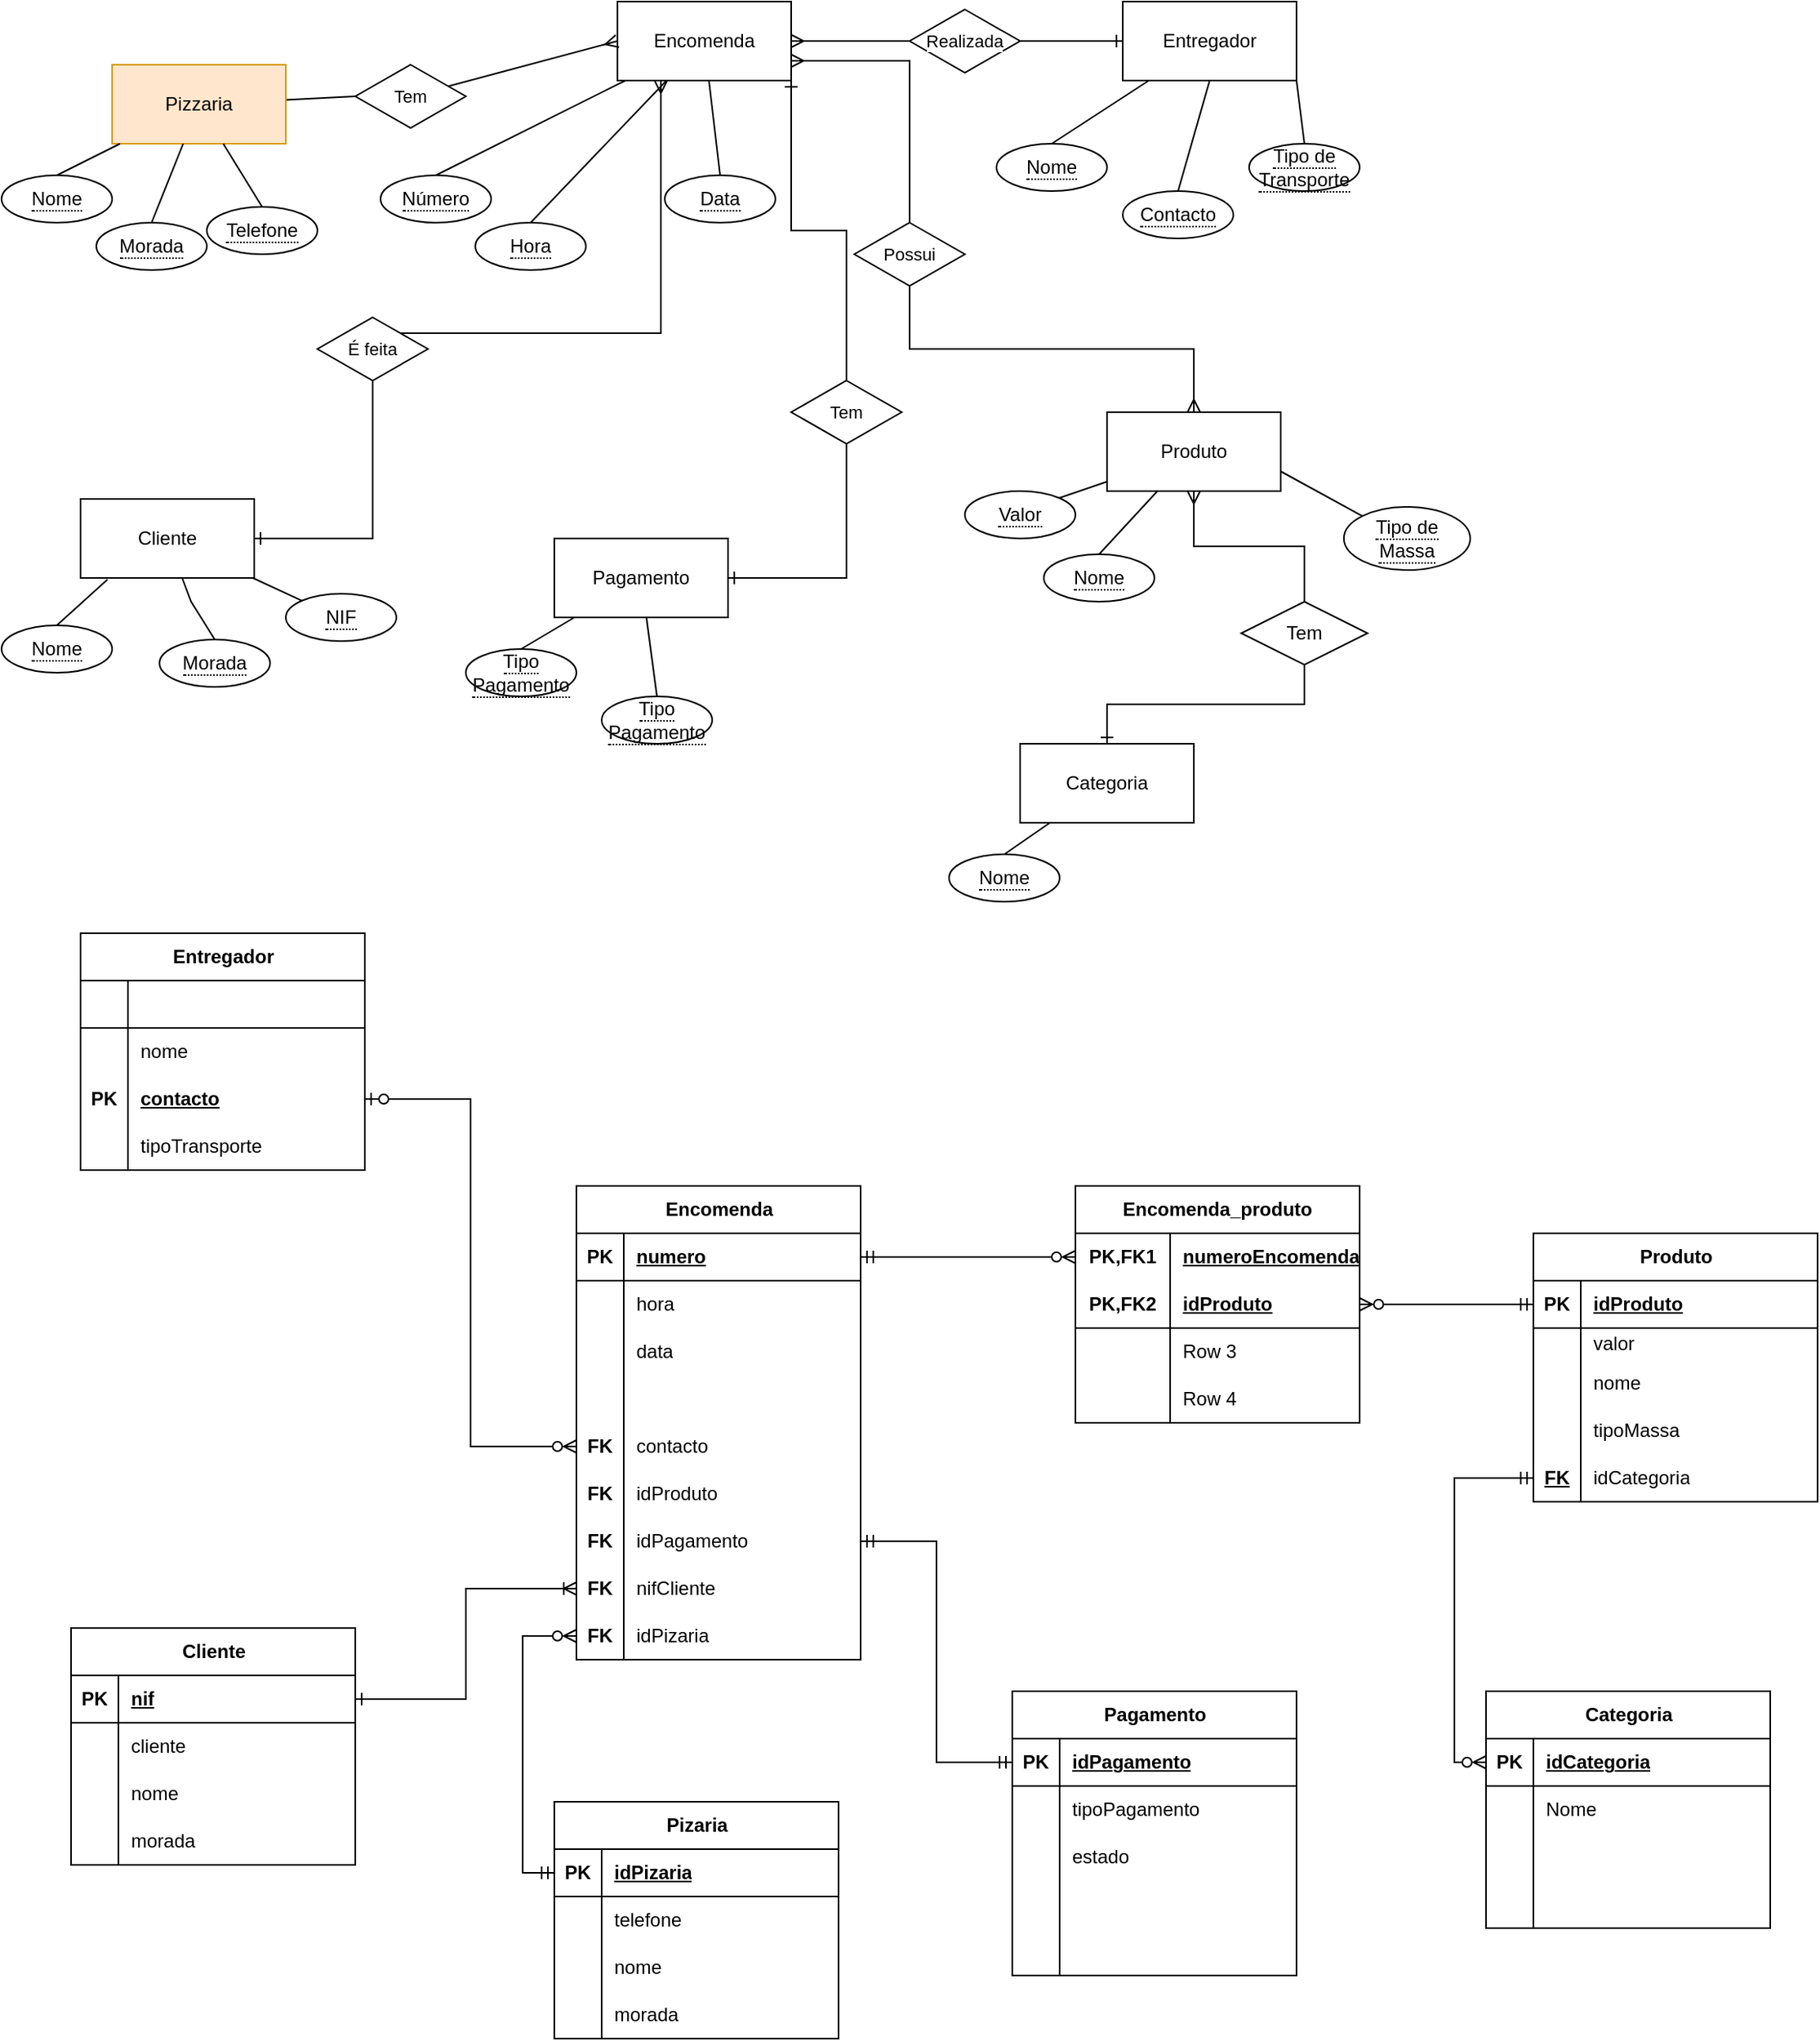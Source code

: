 <mxfile version="24.7.12">
  <diagram name="Página-1" id="l2AwxB0Mb4-yfUmvYFRH">
    <mxGraphModel dx="1434" dy="720" grid="1" gridSize="10" guides="1" tooltips="1" connect="1" arrows="1" fold="1" page="1" pageScale="1" pageWidth="1169" pageHeight="827" math="0" shadow="0">
      <root>
        <mxCell id="0" />
        <mxCell id="1" parent="0" />
        <mxCell id="U2V-sOyR_7H0LhLFZr7T-1" style="edgeStyle=none;shape=connector;rounded=0;orthogonalLoop=1;jettySize=auto;html=1;entryX=0;entryY=0.5;entryDx=0;entryDy=0;strokeColor=default;align=center;verticalAlign=middle;fontFamily=Helvetica;fontSize=11;fontColor=default;labelBackgroundColor=default;endArrow=none;endFill=0;" edge="1" parent="1" source="U2V-sOyR_7H0LhLFZr7T-2" target="U2V-sOyR_7H0LhLFZr7T-50">
          <mxGeometry relative="1" as="geometry" />
        </mxCell>
        <mxCell id="U2V-sOyR_7H0LhLFZr7T-2" value="Pizzaria" style="whiteSpace=wrap;html=1;align=center;fillColor=#ffe6cc;strokeColor=#d79b00;" vertex="1" parent="1">
          <mxGeometry x="80" y="50" width="110" height="50" as="geometry" />
        </mxCell>
        <mxCell id="U2V-sOyR_7H0LhLFZr7T-3" style="edgeStyle=orthogonalEdgeStyle;shape=connector;rounded=0;orthogonalLoop=1;jettySize=auto;html=1;exitX=1;exitY=0.5;exitDx=0;exitDy=0;entryX=0;entryY=0.5;entryDx=0;entryDy=0;strokeColor=default;align=center;verticalAlign=middle;fontFamily=Helvetica;fontSize=11;fontColor=default;labelBackgroundColor=default;endArrow=none;endFill=0;startArrow=ERmany;startFill=0;" edge="1" parent="1" source="U2V-sOyR_7H0LhLFZr7T-5" target="U2V-sOyR_7H0LhLFZr7T-58">
          <mxGeometry relative="1" as="geometry" />
        </mxCell>
        <mxCell id="U2V-sOyR_7H0LhLFZr7T-4" style="edgeStyle=orthogonalEdgeStyle;shape=connector;rounded=0;orthogonalLoop=1;jettySize=auto;html=1;exitX=1;exitY=0.75;exitDx=0;exitDy=0;entryX=0.5;entryY=0;entryDx=0;entryDy=0;strokeColor=default;align=center;verticalAlign=middle;fontFamily=Helvetica;fontSize=11;fontColor=default;labelBackgroundColor=default;endArrow=none;endFill=0;startArrow=ERmany;startFill=0;" edge="1" parent="1" source="U2V-sOyR_7H0LhLFZr7T-5" target="U2V-sOyR_7H0LhLFZr7T-56">
          <mxGeometry relative="1" as="geometry" />
        </mxCell>
        <mxCell id="U2V-sOyR_7H0LhLFZr7T-5" value="Encomenda" style="whiteSpace=wrap;html=1;align=center;" vertex="1" parent="1">
          <mxGeometry x="400" y="10" width="110" height="50" as="geometry" />
        </mxCell>
        <mxCell id="U2V-sOyR_7H0LhLFZr7T-6" style="edgeStyle=orthogonalEdgeStyle;shape=connector;rounded=0;orthogonalLoop=1;jettySize=auto;html=1;strokeColor=default;align=center;verticalAlign=middle;fontFamily=Helvetica;fontSize=11;fontColor=default;labelBackgroundColor=default;endArrow=none;endFill=0;entryX=0.5;entryY=1;entryDx=0;entryDy=0;startArrow=ERone;startFill=0;" edge="1" parent="1" source="U2V-sOyR_7H0LhLFZr7T-7" target="U2V-sOyR_7H0LhLFZr7T-52">
          <mxGeometry relative="1" as="geometry">
            <mxPoint x="225" y="240" as="targetPoint" />
          </mxGeometry>
        </mxCell>
        <mxCell id="U2V-sOyR_7H0LhLFZr7T-7" value="Cliente" style="whiteSpace=wrap;html=1;align=center;" vertex="1" parent="1">
          <mxGeometry x="60" y="325" width="110" height="50" as="geometry" />
        </mxCell>
        <mxCell id="U2V-sOyR_7H0LhLFZr7T-8" style="edgeStyle=orthogonalEdgeStyle;rounded=0;orthogonalLoop=1;jettySize=auto;html=1;exitX=0.5;exitY=1;exitDx=0;exitDy=0;entryX=0.5;entryY=0;entryDx=0;entryDy=0;endArrow=none;endFill=0;startArrow=ERmany;startFill=0;" edge="1" parent="1" source="U2V-sOyR_7H0LhLFZr7T-9" target="U2V-sOyR_7H0LhLFZr7T-60">
          <mxGeometry relative="1" as="geometry" />
        </mxCell>
        <mxCell id="U2V-sOyR_7H0LhLFZr7T-9" value="Produto" style="whiteSpace=wrap;html=1;align=center;" vertex="1" parent="1">
          <mxGeometry x="710" y="270" width="110" height="50" as="geometry" />
        </mxCell>
        <mxCell id="U2V-sOyR_7H0LhLFZr7T-10" value="Categoria" style="whiteSpace=wrap;html=1;align=center;" vertex="1" parent="1">
          <mxGeometry x="655" y="480" width="110" height="50" as="geometry" />
        </mxCell>
        <mxCell id="U2V-sOyR_7H0LhLFZr7T-11" value="" style="edgeStyle=none;shape=connector;rounded=0;orthogonalLoop=1;jettySize=auto;html=1;strokeColor=default;align=center;verticalAlign=middle;fontFamily=Helvetica;fontSize=11;fontColor=default;labelBackgroundColor=default;endArrow=none;endFill=0;" edge="1" parent="1" source="U2V-sOyR_7H0LhLFZr7T-12" target="U2V-sOyR_7H0LhLFZr7T-58">
          <mxGeometry relative="1" as="geometry" />
        </mxCell>
        <mxCell id="U2V-sOyR_7H0LhLFZr7T-12" value="Entregador" style="whiteSpace=wrap;html=1;align=center;" vertex="1" parent="1">
          <mxGeometry x="720" y="10" width="110" height="50" as="geometry" />
        </mxCell>
        <mxCell id="U2V-sOyR_7H0LhLFZr7T-13" style="edgeStyle=orthogonalEdgeStyle;shape=connector;rounded=0;orthogonalLoop=1;jettySize=auto;html=1;entryX=0;entryY=1;entryDx=0;entryDy=0;strokeColor=default;align=center;verticalAlign=middle;fontFamily=Helvetica;fontSize=11;fontColor=default;labelBackgroundColor=default;endArrow=none;endFill=0;startArrow=ERone;startFill=0;" edge="1" parent="1" source="U2V-sOyR_7H0LhLFZr7T-14" target="U2V-sOyR_7H0LhLFZr7T-54">
          <mxGeometry relative="1" as="geometry">
            <Array as="points">
              <mxPoint x="545" y="375" />
              <mxPoint x="545" y="280" />
            </Array>
          </mxGeometry>
        </mxCell>
        <mxCell id="U2V-sOyR_7H0LhLFZr7T-14" value="Pagamento" style="whiteSpace=wrap;html=1;align=center;" vertex="1" parent="1">
          <mxGeometry x="360" y="350" width="110" height="50" as="geometry" />
        </mxCell>
        <mxCell id="U2V-sOyR_7H0LhLFZr7T-15" style="edgeStyle=none;shape=connector;rounded=0;orthogonalLoop=1;jettySize=auto;html=1;exitX=0.5;exitY=0;exitDx=0;exitDy=0;strokeColor=default;align=center;verticalAlign=middle;fontFamily=Helvetica;fontSize=11;fontColor=default;labelBackgroundColor=default;endArrow=none;endFill=0;" edge="1" parent="1" source="U2V-sOyR_7H0LhLFZr7T-16" target="U2V-sOyR_7H0LhLFZr7T-2">
          <mxGeometry relative="1" as="geometry" />
        </mxCell>
        <mxCell id="U2V-sOyR_7H0LhLFZr7T-16" value="&lt;span style=&quot;border-bottom: 1px dotted&quot;&gt;Nome&lt;/span&gt;" style="ellipse;whiteSpace=wrap;html=1;align=center;" vertex="1" parent="1">
          <mxGeometry x="10" y="120" width="70" height="30" as="geometry" />
        </mxCell>
        <mxCell id="U2V-sOyR_7H0LhLFZr7T-17" style="edgeStyle=none;shape=connector;rounded=0;orthogonalLoop=1;jettySize=auto;html=1;exitX=0.5;exitY=0;exitDx=0;exitDy=0;strokeColor=default;align=center;verticalAlign=middle;fontFamily=Helvetica;fontSize=11;fontColor=default;labelBackgroundColor=default;endArrow=none;endFill=0;" edge="1" parent="1" source="U2V-sOyR_7H0LhLFZr7T-18" target="U2V-sOyR_7H0LhLFZr7T-2">
          <mxGeometry relative="1" as="geometry" />
        </mxCell>
        <mxCell id="U2V-sOyR_7H0LhLFZr7T-18" value="&lt;span style=&quot;border-bottom: 1px dotted&quot;&gt;Morada&lt;/span&gt;" style="ellipse;whiteSpace=wrap;html=1;align=center;" vertex="1" parent="1">
          <mxGeometry x="70" y="150" width="70" height="30" as="geometry" />
        </mxCell>
        <mxCell id="U2V-sOyR_7H0LhLFZr7T-19" style="edgeStyle=none;shape=connector;rounded=0;orthogonalLoop=1;jettySize=auto;html=1;exitX=0.5;exitY=0;exitDx=0;exitDy=0;strokeColor=default;align=center;verticalAlign=middle;fontFamily=Helvetica;fontSize=11;fontColor=default;labelBackgroundColor=default;endArrow=none;endFill=0;" edge="1" parent="1" source="U2V-sOyR_7H0LhLFZr7T-20" target="U2V-sOyR_7H0LhLFZr7T-2">
          <mxGeometry relative="1" as="geometry" />
        </mxCell>
        <mxCell id="U2V-sOyR_7H0LhLFZr7T-20" value="&lt;span style=&quot;border-bottom: 1px dotted&quot;&gt;Telefone&lt;/span&gt;" style="ellipse;whiteSpace=wrap;html=1;align=center;" vertex="1" parent="1">
          <mxGeometry x="140" y="140" width="70" height="30" as="geometry" />
        </mxCell>
        <mxCell id="U2V-sOyR_7H0LhLFZr7T-21" style="edgeStyle=none;shape=connector;rounded=0;orthogonalLoop=1;jettySize=auto;html=1;exitX=0.5;exitY=0;exitDx=0;exitDy=0;strokeColor=default;align=center;verticalAlign=middle;fontFamily=Helvetica;fontSize=11;fontColor=default;labelBackgroundColor=default;endArrow=none;endFill=0;" edge="1" parent="1" source="U2V-sOyR_7H0LhLFZr7T-22" target="U2V-sOyR_7H0LhLFZr7T-5">
          <mxGeometry relative="1" as="geometry" />
        </mxCell>
        <mxCell id="U2V-sOyR_7H0LhLFZr7T-22" value="&lt;span style=&quot;border-bottom: 1px dotted&quot;&gt;Número&lt;/span&gt;" style="ellipse;whiteSpace=wrap;html=1;align=center;" vertex="1" parent="1">
          <mxGeometry x="250" y="120" width="70" height="30" as="geometry" />
        </mxCell>
        <mxCell id="U2V-sOyR_7H0LhLFZr7T-23" style="edgeStyle=none;shape=connector;rounded=0;orthogonalLoop=1;jettySize=auto;html=1;exitX=0.5;exitY=0;exitDx=0;exitDy=0;strokeColor=default;align=center;verticalAlign=middle;fontFamily=Helvetica;fontSize=11;fontColor=default;labelBackgroundColor=default;endArrow=none;endFill=0;" edge="1" parent="1" source="U2V-sOyR_7H0LhLFZr7T-24" target="U2V-sOyR_7H0LhLFZr7T-5">
          <mxGeometry relative="1" as="geometry" />
        </mxCell>
        <mxCell id="U2V-sOyR_7H0LhLFZr7T-24" value="&lt;span style=&quot;border-bottom: 1px dotted&quot;&gt;Hora&lt;/span&gt;" style="ellipse;whiteSpace=wrap;html=1;align=center;" vertex="1" parent="1">
          <mxGeometry x="310" y="150" width="70" height="30" as="geometry" />
        </mxCell>
        <mxCell id="U2V-sOyR_7H0LhLFZr7T-25" style="edgeStyle=none;shape=connector;rounded=0;orthogonalLoop=1;jettySize=auto;html=1;exitX=0.5;exitY=0;exitDx=0;exitDy=0;strokeColor=default;align=center;verticalAlign=middle;fontFamily=Helvetica;fontSize=11;fontColor=default;labelBackgroundColor=default;endArrow=none;endFill=0;" edge="1" parent="1" source="U2V-sOyR_7H0LhLFZr7T-26" target="U2V-sOyR_7H0LhLFZr7T-5">
          <mxGeometry relative="1" as="geometry" />
        </mxCell>
        <mxCell id="U2V-sOyR_7H0LhLFZr7T-26" value="&lt;span style=&quot;border-bottom: 1px dotted&quot;&gt;Data&lt;/span&gt;" style="ellipse;whiteSpace=wrap;html=1;align=center;" vertex="1" parent="1">
          <mxGeometry x="430" y="120" width="70" height="30" as="geometry" />
        </mxCell>
        <mxCell id="U2V-sOyR_7H0LhLFZr7T-27" style="edgeStyle=none;shape=connector;rounded=0;orthogonalLoop=1;jettySize=auto;html=1;exitX=0;exitY=0;exitDx=0;exitDy=0;entryX=1;entryY=0.75;entryDx=0;entryDy=0;strokeColor=default;align=center;verticalAlign=middle;fontFamily=Helvetica;fontSize=11;fontColor=default;labelBackgroundColor=default;endArrow=none;endFill=0;" edge="1" parent="1" source="U2V-sOyR_7H0LhLFZr7T-28" target="U2V-sOyR_7H0LhLFZr7T-9">
          <mxGeometry relative="1" as="geometry" />
        </mxCell>
        <mxCell id="U2V-sOyR_7H0LhLFZr7T-28" value="&lt;span style=&quot;border-bottom: 1px dotted&quot;&gt;Tipo de Massa&lt;/span&gt;" style="ellipse;whiteSpace=wrap;html=1;align=center;" vertex="1" parent="1">
          <mxGeometry x="860" y="330" width="80" height="40" as="geometry" />
        </mxCell>
        <mxCell id="U2V-sOyR_7H0LhLFZr7T-29" style="edgeStyle=none;shape=connector;rounded=0;orthogonalLoop=1;jettySize=auto;html=1;exitX=0.5;exitY=0;exitDx=0;exitDy=0;strokeColor=default;align=center;verticalAlign=middle;fontFamily=Helvetica;fontSize=11;fontColor=default;labelBackgroundColor=default;endArrow=none;endFill=0;" edge="1" parent="1" source="U2V-sOyR_7H0LhLFZr7T-30" target="U2V-sOyR_7H0LhLFZr7T-9">
          <mxGeometry relative="1" as="geometry" />
        </mxCell>
        <mxCell id="U2V-sOyR_7H0LhLFZr7T-30" value="&lt;span style=&quot;border-bottom: 1px dotted&quot;&gt;Nome&lt;/span&gt;" style="ellipse;whiteSpace=wrap;html=1;align=center;" vertex="1" parent="1">
          <mxGeometry x="670" y="360" width="70" height="30" as="geometry" />
        </mxCell>
        <mxCell id="U2V-sOyR_7H0LhLFZr7T-31" value="&lt;span style=&quot;border-bottom: 1px dotted&quot;&gt;Nome&lt;/span&gt;" style="ellipse;whiteSpace=wrap;html=1;align=center;" vertex="1" parent="1">
          <mxGeometry x="10" y="405" width="70" height="30" as="geometry" />
        </mxCell>
        <mxCell id="U2V-sOyR_7H0LhLFZr7T-32" style="edgeStyle=none;shape=connector;rounded=0;orthogonalLoop=1;jettySize=auto;html=1;strokeColor=default;align=center;verticalAlign=middle;fontFamily=Helvetica;fontSize=11;fontColor=default;labelBackgroundColor=default;endArrow=none;endFill=0;exitX=0.5;exitY=0;exitDx=0;exitDy=0;" edge="1" parent="1" source="U2V-sOyR_7H0LhLFZr7T-33" target="U2V-sOyR_7H0LhLFZr7T-7">
          <mxGeometry relative="1" as="geometry">
            <mxPoint x="140" y="410" as="sourcePoint" />
            <Array as="points">
              <mxPoint x="130" y="390" />
            </Array>
          </mxGeometry>
        </mxCell>
        <mxCell id="U2V-sOyR_7H0LhLFZr7T-33" value="&lt;span style=&quot;border-bottom: 1px dotted&quot;&gt;Morada&lt;/span&gt;" style="ellipse;whiteSpace=wrap;html=1;align=center;" vertex="1" parent="1">
          <mxGeometry x="110" y="414" width="70" height="30" as="geometry" />
        </mxCell>
        <mxCell id="U2V-sOyR_7H0LhLFZr7T-34" style="edgeStyle=none;shape=connector;rounded=0;orthogonalLoop=1;jettySize=auto;html=1;exitX=0;exitY=0;exitDx=0;exitDy=0;strokeColor=default;align=center;verticalAlign=middle;fontFamily=Helvetica;fontSize=11;fontColor=default;labelBackgroundColor=default;endArrow=none;endFill=0;" edge="1" parent="1" source="U2V-sOyR_7H0LhLFZr7T-35" target="U2V-sOyR_7H0LhLFZr7T-7">
          <mxGeometry relative="1" as="geometry" />
        </mxCell>
        <mxCell id="U2V-sOyR_7H0LhLFZr7T-35" value="&lt;span style=&quot;border-bottom: 1px dotted&quot;&gt;NIF&lt;/span&gt;" style="ellipse;whiteSpace=wrap;html=1;align=center;" vertex="1" parent="1">
          <mxGeometry x="190" y="385" width="70" height="30" as="geometry" />
        </mxCell>
        <mxCell id="U2V-sOyR_7H0LhLFZr7T-36" style="edgeStyle=none;shape=connector;rounded=0;orthogonalLoop=1;jettySize=auto;html=1;exitX=0.5;exitY=0;exitDx=0;exitDy=0;strokeColor=default;align=center;verticalAlign=middle;fontFamily=Helvetica;fontSize=11;fontColor=default;labelBackgroundColor=default;endArrow=none;endFill=0;" edge="1" parent="1" source="U2V-sOyR_7H0LhLFZr7T-37" target="U2V-sOyR_7H0LhLFZr7T-12">
          <mxGeometry relative="1" as="geometry" />
        </mxCell>
        <mxCell id="U2V-sOyR_7H0LhLFZr7T-37" value="&lt;span style=&quot;border-bottom: 1px dotted&quot;&gt;Nome&lt;/span&gt;" style="ellipse;whiteSpace=wrap;html=1;align=center;" vertex="1" parent="1">
          <mxGeometry x="640" y="100" width="70" height="30" as="geometry" />
        </mxCell>
        <mxCell id="U2V-sOyR_7H0LhLFZr7T-38" style="edgeStyle=none;shape=connector;rounded=0;orthogonalLoop=1;jettySize=auto;html=1;exitX=0.5;exitY=0;exitDx=0;exitDy=0;entryX=0.5;entryY=1;entryDx=0;entryDy=0;strokeColor=default;align=center;verticalAlign=middle;fontFamily=Helvetica;fontSize=11;fontColor=default;labelBackgroundColor=default;endArrow=none;endFill=0;" edge="1" parent="1" source="U2V-sOyR_7H0LhLFZr7T-39" target="U2V-sOyR_7H0LhLFZr7T-12">
          <mxGeometry relative="1" as="geometry" />
        </mxCell>
        <mxCell id="U2V-sOyR_7H0LhLFZr7T-39" value="&lt;span style=&quot;border-bottom: 1px dotted&quot;&gt;Contacto&lt;/span&gt;" style="ellipse;whiteSpace=wrap;html=1;align=center;" vertex="1" parent="1">
          <mxGeometry x="720" y="130" width="70" height="30" as="geometry" />
        </mxCell>
        <mxCell id="U2V-sOyR_7H0LhLFZr7T-40" style="edgeStyle=none;shape=connector;rounded=0;orthogonalLoop=1;jettySize=auto;html=1;exitX=0.5;exitY=0;exitDx=0;exitDy=0;entryX=1;entryY=1;entryDx=0;entryDy=0;strokeColor=default;align=center;verticalAlign=middle;fontFamily=Helvetica;fontSize=11;fontColor=default;labelBackgroundColor=default;endArrow=none;endFill=0;" edge="1" parent="1" source="U2V-sOyR_7H0LhLFZr7T-41" target="U2V-sOyR_7H0LhLFZr7T-12">
          <mxGeometry relative="1" as="geometry" />
        </mxCell>
        <mxCell id="U2V-sOyR_7H0LhLFZr7T-41" value="&lt;span style=&quot;border-bottom: 1px dotted&quot;&gt;Tipo de Transporte&lt;/span&gt;" style="ellipse;whiteSpace=wrap;html=1;align=center;" vertex="1" parent="1">
          <mxGeometry x="800" y="100" width="70" height="30" as="geometry" />
        </mxCell>
        <mxCell id="U2V-sOyR_7H0LhLFZr7T-42" style="shape=connector;rounded=0;orthogonalLoop=1;jettySize=auto;html=1;exitX=0.5;exitY=0;exitDx=0;exitDy=0;entryX=0.155;entryY=1.02;entryDx=0;entryDy=0;entryPerimeter=0;strokeColor=default;align=center;verticalAlign=middle;fontFamily=Helvetica;fontSize=11;fontColor=default;labelBackgroundColor=default;endArrow=none;endFill=0;" edge="1" parent="1" source="U2V-sOyR_7H0LhLFZr7T-31" target="U2V-sOyR_7H0LhLFZr7T-7">
          <mxGeometry relative="1" as="geometry" />
        </mxCell>
        <mxCell id="U2V-sOyR_7H0LhLFZr7T-43" style="edgeStyle=none;shape=connector;rounded=0;orthogonalLoop=1;jettySize=auto;html=1;exitX=1;exitY=0;exitDx=0;exitDy=0;strokeColor=default;align=center;verticalAlign=middle;fontFamily=Helvetica;fontSize=11;fontColor=default;labelBackgroundColor=default;endArrow=none;endFill=0;" edge="1" parent="1" source="U2V-sOyR_7H0LhLFZr7T-44" target="U2V-sOyR_7H0LhLFZr7T-9">
          <mxGeometry relative="1" as="geometry" />
        </mxCell>
        <mxCell id="U2V-sOyR_7H0LhLFZr7T-44" value="&lt;span style=&quot;border-bottom: 1px dotted&quot;&gt;Valor&lt;/span&gt;" style="ellipse;whiteSpace=wrap;html=1;align=center;" vertex="1" parent="1">
          <mxGeometry x="620" y="320" width="70" height="30" as="geometry" />
        </mxCell>
        <mxCell id="U2V-sOyR_7H0LhLFZr7T-45" style="edgeStyle=none;shape=connector;rounded=0;orthogonalLoop=1;jettySize=auto;html=1;exitX=0.5;exitY=0;exitDx=0;exitDy=0;strokeColor=default;align=center;verticalAlign=middle;fontFamily=Helvetica;fontSize=11;fontColor=default;labelBackgroundColor=default;endArrow=none;endFill=0;" edge="1" parent="1" source="U2V-sOyR_7H0LhLFZr7T-46" target="U2V-sOyR_7H0LhLFZr7T-14">
          <mxGeometry relative="1" as="geometry" />
        </mxCell>
        <mxCell id="U2V-sOyR_7H0LhLFZr7T-46" value="&lt;span style=&quot;border-bottom: 1px dotted&quot;&gt;Tipo Pagamento&lt;/span&gt;" style="ellipse;whiteSpace=wrap;html=1;align=center;" vertex="1" parent="1">
          <mxGeometry x="304" y="420" width="70" height="30" as="geometry" />
        </mxCell>
        <mxCell id="U2V-sOyR_7H0LhLFZr7T-47" style="edgeStyle=none;shape=connector;rounded=0;orthogonalLoop=1;jettySize=auto;html=1;exitX=0.5;exitY=0;exitDx=0;exitDy=0;strokeColor=default;align=center;verticalAlign=middle;fontFamily=Helvetica;fontSize=11;fontColor=default;labelBackgroundColor=default;endArrow=none;endFill=0;" edge="1" parent="1" source="U2V-sOyR_7H0LhLFZr7T-48" target="U2V-sOyR_7H0LhLFZr7T-14">
          <mxGeometry relative="1" as="geometry" />
        </mxCell>
        <mxCell id="U2V-sOyR_7H0LhLFZr7T-48" value="&lt;span style=&quot;border-bottom: 1px dotted&quot;&gt;Tipo Pagamento&lt;/span&gt;" style="ellipse;whiteSpace=wrap;html=1;align=center;" vertex="1" parent="1">
          <mxGeometry x="390" y="450" width="70" height="30" as="geometry" />
        </mxCell>
        <mxCell id="U2V-sOyR_7H0LhLFZr7T-49" style="edgeStyle=none;shape=connector;rounded=0;orthogonalLoop=1;jettySize=auto;html=1;entryX=0;entryY=0.5;entryDx=0;entryDy=0;strokeColor=default;align=center;verticalAlign=middle;fontFamily=Helvetica;fontSize=11;fontColor=default;labelBackgroundColor=default;endArrow=ERmany;endFill=0;" edge="1" parent="1" source="U2V-sOyR_7H0LhLFZr7T-50" target="U2V-sOyR_7H0LhLFZr7T-5">
          <mxGeometry relative="1" as="geometry" />
        </mxCell>
        <mxCell id="U2V-sOyR_7H0LhLFZr7T-50" value="Tem" style="shape=rhombus;perimeter=rhombusPerimeter;whiteSpace=wrap;html=1;align=center;fontFamily=Helvetica;fontSize=11;fontColor=default;labelBackgroundColor=default;" vertex="1" parent="1">
          <mxGeometry x="234" y="50" width="70" height="40" as="geometry" />
        </mxCell>
        <mxCell id="U2V-sOyR_7H0LhLFZr7T-51" style="edgeStyle=orthogonalEdgeStyle;shape=connector;rounded=0;orthogonalLoop=1;jettySize=auto;html=1;exitX=1;exitY=0;exitDx=0;exitDy=0;entryX=0.25;entryY=1;entryDx=0;entryDy=0;strokeColor=default;align=center;verticalAlign=middle;fontFamily=Helvetica;fontSize=11;fontColor=default;labelBackgroundColor=default;endArrow=ERmany;endFill=0;" edge="1" parent="1" source="U2V-sOyR_7H0LhLFZr7T-52" target="U2V-sOyR_7H0LhLFZr7T-5">
          <mxGeometry relative="1" as="geometry" />
        </mxCell>
        <mxCell id="U2V-sOyR_7H0LhLFZr7T-52" value="É feita" style="shape=rhombus;perimeter=rhombusPerimeter;whiteSpace=wrap;html=1;align=center;fontFamily=Helvetica;fontSize=11;fontColor=default;labelBackgroundColor=default;" vertex="1" parent="1">
          <mxGeometry x="210" y="210" width="70" height="40" as="geometry" />
        </mxCell>
        <mxCell id="U2V-sOyR_7H0LhLFZr7T-53" style="edgeStyle=orthogonalEdgeStyle;shape=connector;rounded=0;orthogonalLoop=1;jettySize=auto;html=1;exitX=0.5;exitY=0;exitDx=0;exitDy=0;entryX=1;entryY=1;entryDx=0;entryDy=0;strokeColor=default;align=center;verticalAlign=middle;fontFamily=Helvetica;fontSize=11;fontColor=default;labelBackgroundColor=default;endArrow=ERone;endFill=0;" edge="1" parent="1" source="U2V-sOyR_7H0LhLFZr7T-54" target="U2V-sOyR_7H0LhLFZr7T-5">
          <mxGeometry relative="1" as="geometry" />
        </mxCell>
        <mxCell id="U2V-sOyR_7H0LhLFZr7T-54" value="Tem" style="shape=rhombus;perimeter=rhombusPerimeter;whiteSpace=wrap;html=1;align=center;fontFamily=Helvetica;fontSize=11;fontColor=default;labelBackgroundColor=default;" vertex="1" parent="1">
          <mxGeometry x="510" y="250" width="70" height="40" as="geometry" />
        </mxCell>
        <mxCell id="U2V-sOyR_7H0LhLFZr7T-55" style="edgeStyle=orthogonalEdgeStyle;shape=connector;rounded=0;orthogonalLoop=1;jettySize=auto;html=1;exitX=0.5;exitY=1;exitDx=0;exitDy=0;entryX=0.5;entryY=0;entryDx=0;entryDy=0;strokeColor=default;align=center;verticalAlign=middle;fontFamily=Helvetica;fontSize=11;fontColor=default;labelBackgroundColor=default;endArrow=ERmany;endFill=0;" edge="1" parent="1" source="U2V-sOyR_7H0LhLFZr7T-56" target="U2V-sOyR_7H0LhLFZr7T-9">
          <mxGeometry relative="1" as="geometry" />
        </mxCell>
        <mxCell id="U2V-sOyR_7H0LhLFZr7T-56" value="Possui" style="shape=rhombus;perimeter=rhombusPerimeter;whiteSpace=wrap;html=1;align=center;fontFamily=Helvetica;fontSize=11;fontColor=default;labelBackgroundColor=default;" vertex="1" parent="1">
          <mxGeometry x="550" y="150" width="70" height="40" as="geometry" />
        </mxCell>
        <mxCell id="U2V-sOyR_7H0LhLFZr7T-57" style="edgeStyle=orthogonalEdgeStyle;shape=connector;rounded=0;orthogonalLoop=1;jettySize=auto;html=1;exitX=1;exitY=0.5;exitDx=0;exitDy=0;entryX=0;entryY=0.5;entryDx=0;entryDy=0;strokeColor=default;align=center;verticalAlign=middle;fontFamily=Helvetica;fontSize=11;fontColor=default;labelBackgroundColor=default;endArrow=ERone;endFill=0;" edge="1" parent="1" source="U2V-sOyR_7H0LhLFZr7T-58" target="U2V-sOyR_7H0LhLFZr7T-12">
          <mxGeometry relative="1" as="geometry" />
        </mxCell>
        <mxCell id="U2V-sOyR_7H0LhLFZr7T-58" value="Realizada" style="shape=rhombus;perimeter=rhombusPerimeter;whiteSpace=wrap;html=1;align=center;fontFamily=Helvetica;fontSize=11;fontColor=default;labelBackgroundColor=default;" vertex="1" parent="1">
          <mxGeometry x="585" y="15" width="70" height="40" as="geometry" />
        </mxCell>
        <mxCell id="U2V-sOyR_7H0LhLFZr7T-59" style="edgeStyle=orthogonalEdgeStyle;rounded=0;orthogonalLoop=1;jettySize=auto;html=1;exitX=0.5;exitY=1;exitDx=0;exitDy=0;entryX=0.5;entryY=0;entryDx=0;entryDy=0;endArrow=ERone;endFill=0;" edge="1" parent="1" source="U2V-sOyR_7H0LhLFZr7T-60" target="U2V-sOyR_7H0LhLFZr7T-10">
          <mxGeometry relative="1" as="geometry" />
        </mxCell>
        <mxCell id="U2V-sOyR_7H0LhLFZr7T-60" value="Tem" style="shape=rhombus;perimeter=rhombusPerimeter;whiteSpace=wrap;html=1;align=center;" vertex="1" parent="1">
          <mxGeometry x="795" y="390" width="80" height="40" as="geometry" />
        </mxCell>
        <mxCell id="U2V-sOyR_7H0LhLFZr7T-61" style="rounded=0;orthogonalLoop=1;jettySize=auto;html=1;exitX=0.5;exitY=0;exitDx=0;exitDy=0;endArrow=none;endFill=0;" edge="1" parent="1" source="U2V-sOyR_7H0LhLFZr7T-62" target="U2V-sOyR_7H0LhLFZr7T-10">
          <mxGeometry relative="1" as="geometry" />
        </mxCell>
        <mxCell id="U2V-sOyR_7H0LhLFZr7T-62" value="&lt;span style=&quot;border-bottom: 1px dotted&quot;&gt;Nome&lt;/span&gt;" style="ellipse;whiteSpace=wrap;html=1;align=center;" vertex="1" parent="1">
          <mxGeometry x="610" y="550" width="70" height="30" as="geometry" />
        </mxCell>
        <mxCell id="U2V-sOyR_7H0LhLFZr7T-65" value="Encomenda" style="shape=table;startSize=30;container=1;collapsible=1;childLayout=tableLayout;fixedRows=1;rowLines=0;fontStyle=1;align=center;resizeLast=1;html=1;" vertex="1" parent="1">
          <mxGeometry x="374" y="760" width="180" height="300" as="geometry" />
        </mxCell>
        <mxCell id="U2V-sOyR_7H0LhLFZr7T-66" value="" style="shape=tableRow;horizontal=0;startSize=0;swimlaneHead=0;swimlaneBody=0;fillColor=none;collapsible=0;dropTarget=0;points=[[0,0.5],[1,0.5]];portConstraint=eastwest;top=0;left=0;right=0;bottom=1;" vertex="1" parent="U2V-sOyR_7H0LhLFZr7T-65">
          <mxGeometry y="30" width="180" height="30" as="geometry" />
        </mxCell>
        <mxCell id="U2V-sOyR_7H0LhLFZr7T-67" value="PK" style="shape=partialRectangle;connectable=0;fillColor=none;top=0;left=0;bottom=0;right=0;fontStyle=1;overflow=hidden;whiteSpace=wrap;html=1;" vertex="1" parent="U2V-sOyR_7H0LhLFZr7T-66">
          <mxGeometry width="30" height="30" as="geometry">
            <mxRectangle width="30" height="30" as="alternateBounds" />
          </mxGeometry>
        </mxCell>
        <mxCell id="U2V-sOyR_7H0LhLFZr7T-68" value="numero" style="shape=partialRectangle;connectable=0;fillColor=none;top=0;left=0;bottom=0;right=0;align=left;spacingLeft=6;fontStyle=5;overflow=hidden;whiteSpace=wrap;html=1;" vertex="1" parent="U2V-sOyR_7H0LhLFZr7T-66">
          <mxGeometry x="30" width="150" height="30" as="geometry">
            <mxRectangle width="150" height="30" as="alternateBounds" />
          </mxGeometry>
        </mxCell>
        <mxCell id="U2V-sOyR_7H0LhLFZr7T-69" value="" style="shape=tableRow;horizontal=0;startSize=0;swimlaneHead=0;swimlaneBody=0;fillColor=none;collapsible=0;dropTarget=0;points=[[0,0.5],[1,0.5]];portConstraint=eastwest;top=0;left=0;right=0;bottom=0;" vertex="1" parent="U2V-sOyR_7H0LhLFZr7T-65">
          <mxGeometry y="60" width="180" height="30" as="geometry" />
        </mxCell>
        <mxCell id="U2V-sOyR_7H0LhLFZr7T-70" value="" style="shape=partialRectangle;connectable=0;fillColor=none;top=0;left=0;bottom=0;right=0;editable=1;overflow=hidden;whiteSpace=wrap;html=1;" vertex="1" parent="U2V-sOyR_7H0LhLFZr7T-69">
          <mxGeometry width="30" height="30" as="geometry">
            <mxRectangle width="30" height="30" as="alternateBounds" />
          </mxGeometry>
        </mxCell>
        <mxCell id="U2V-sOyR_7H0LhLFZr7T-71" value="hora&lt;span style=&quot;white-space: pre;&quot;&gt;&#x9;&lt;/span&gt;" style="shape=partialRectangle;connectable=0;fillColor=none;top=0;left=0;bottom=0;right=0;align=left;spacingLeft=6;overflow=hidden;whiteSpace=wrap;html=1;" vertex="1" parent="U2V-sOyR_7H0LhLFZr7T-69">
          <mxGeometry x="30" width="150" height="30" as="geometry">
            <mxRectangle width="150" height="30" as="alternateBounds" />
          </mxGeometry>
        </mxCell>
        <mxCell id="U2V-sOyR_7H0LhLFZr7T-72" value="" style="shape=tableRow;horizontal=0;startSize=0;swimlaneHead=0;swimlaneBody=0;fillColor=none;collapsible=0;dropTarget=0;points=[[0,0.5],[1,0.5]];portConstraint=eastwest;top=0;left=0;right=0;bottom=0;" vertex="1" parent="U2V-sOyR_7H0LhLFZr7T-65">
          <mxGeometry y="90" width="180" height="30" as="geometry" />
        </mxCell>
        <mxCell id="U2V-sOyR_7H0LhLFZr7T-73" value="" style="shape=partialRectangle;connectable=0;fillColor=none;top=0;left=0;bottom=0;right=0;editable=1;overflow=hidden;whiteSpace=wrap;html=1;" vertex="1" parent="U2V-sOyR_7H0LhLFZr7T-72">
          <mxGeometry width="30" height="30" as="geometry">
            <mxRectangle width="30" height="30" as="alternateBounds" />
          </mxGeometry>
        </mxCell>
        <mxCell id="U2V-sOyR_7H0LhLFZr7T-74" value="data" style="shape=partialRectangle;connectable=0;fillColor=none;top=0;left=0;bottom=0;right=0;align=left;spacingLeft=6;overflow=hidden;whiteSpace=wrap;html=1;" vertex="1" parent="U2V-sOyR_7H0LhLFZr7T-72">
          <mxGeometry x="30" width="150" height="30" as="geometry">
            <mxRectangle width="150" height="30" as="alternateBounds" />
          </mxGeometry>
        </mxCell>
        <mxCell id="U2V-sOyR_7H0LhLFZr7T-75" value="" style="shape=tableRow;horizontal=0;startSize=0;swimlaneHead=0;swimlaneBody=0;fillColor=none;collapsible=0;dropTarget=0;points=[[0,0.5],[1,0.5]];portConstraint=eastwest;top=0;left=0;right=0;bottom=0;" vertex="1" parent="U2V-sOyR_7H0LhLFZr7T-65">
          <mxGeometry y="120" width="180" height="30" as="geometry" />
        </mxCell>
        <mxCell id="U2V-sOyR_7H0LhLFZr7T-76" value="" style="shape=partialRectangle;connectable=0;fillColor=none;top=0;left=0;bottom=0;right=0;editable=1;overflow=hidden;whiteSpace=wrap;html=1;" vertex="1" parent="U2V-sOyR_7H0LhLFZr7T-75">
          <mxGeometry width="30" height="30" as="geometry">
            <mxRectangle width="30" height="30" as="alternateBounds" />
          </mxGeometry>
        </mxCell>
        <mxCell id="U2V-sOyR_7H0LhLFZr7T-77" value="" style="shape=partialRectangle;connectable=0;fillColor=none;top=0;left=0;bottom=0;right=0;align=left;spacingLeft=6;overflow=hidden;whiteSpace=wrap;html=1;" vertex="1" parent="U2V-sOyR_7H0LhLFZr7T-75">
          <mxGeometry x="30" width="150" height="30" as="geometry">
            <mxRectangle width="150" height="30" as="alternateBounds" />
          </mxGeometry>
        </mxCell>
        <mxCell id="U2V-sOyR_7H0LhLFZr7T-104" value="" style="shape=tableRow;horizontal=0;startSize=0;swimlaneHead=0;swimlaneBody=0;fillColor=none;collapsible=0;dropTarget=0;points=[[0,0.5],[1,0.5]];portConstraint=eastwest;top=0;left=0;right=0;bottom=0;" vertex="1" parent="U2V-sOyR_7H0LhLFZr7T-65">
          <mxGeometry y="150" width="180" height="30" as="geometry" />
        </mxCell>
        <mxCell id="U2V-sOyR_7H0LhLFZr7T-105" value="&lt;b&gt;FK&lt;/b&gt;" style="shape=partialRectangle;connectable=0;fillColor=none;top=0;left=0;bottom=0;right=0;editable=1;overflow=hidden;whiteSpace=wrap;html=1;" vertex="1" parent="U2V-sOyR_7H0LhLFZr7T-104">
          <mxGeometry width="30" height="30" as="geometry">
            <mxRectangle width="30" height="30" as="alternateBounds" />
          </mxGeometry>
        </mxCell>
        <mxCell id="U2V-sOyR_7H0LhLFZr7T-106" value="contacto" style="shape=partialRectangle;connectable=0;fillColor=none;top=0;left=0;bottom=0;right=0;align=left;spacingLeft=6;overflow=hidden;whiteSpace=wrap;html=1;" vertex="1" parent="U2V-sOyR_7H0LhLFZr7T-104">
          <mxGeometry x="30" width="150" height="30" as="geometry">
            <mxRectangle width="150" height="30" as="alternateBounds" />
          </mxGeometry>
        </mxCell>
        <mxCell id="U2V-sOyR_7H0LhLFZr7T-123" value="" style="shape=tableRow;horizontal=0;startSize=0;swimlaneHead=0;swimlaneBody=0;fillColor=none;collapsible=0;dropTarget=0;points=[[0,0.5],[1,0.5]];portConstraint=eastwest;top=0;left=0;right=0;bottom=0;" vertex="1" parent="U2V-sOyR_7H0LhLFZr7T-65">
          <mxGeometry y="180" width="180" height="30" as="geometry" />
        </mxCell>
        <mxCell id="U2V-sOyR_7H0LhLFZr7T-124" value="&lt;b&gt;FK&lt;/b&gt;" style="shape=partialRectangle;connectable=0;fillColor=none;top=0;left=0;bottom=0;right=0;editable=1;overflow=hidden;whiteSpace=wrap;html=1;" vertex="1" parent="U2V-sOyR_7H0LhLFZr7T-123">
          <mxGeometry width="30" height="30" as="geometry">
            <mxRectangle width="30" height="30" as="alternateBounds" />
          </mxGeometry>
        </mxCell>
        <mxCell id="U2V-sOyR_7H0LhLFZr7T-125" value="idProduto" style="shape=partialRectangle;connectable=0;fillColor=none;top=0;left=0;bottom=0;right=0;align=left;spacingLeft=6;overflow=hidden;whiteSpace=wrap;html=1;" vertex="1" parent="U2V-sOyR_7H0LhLFZr7T-123">
          <mxGeometry x="30" width="150" height="30" as="geometry">
            <mxRectangle width="150" height="30" as="alternateBounds" />
          </mxGeometry>
        </mxCell>
        <mxCell id="U2V-sOyR_7H0LhLFZr7T-145" value="" style="shape=tableRow;horizontal=0;startSize=0;swimlaneHead=0;swimlaneBody=0;fillColor=none;collapsible=0;dropTarget=0;points=[[0,0.5],[1,0.5]];portConstraint=eastwest;top=0;left=0;right=0;bottom=0;" vertex="1" parent="U2V-sOyR_7H0LhLFZr7T-65">
          <mxGeometry y="210" width="180" height="30" as="geometry" />
        </mxCell>
        <mxCell id="U2V-sOyR_7H0LhLFZr7T-146" value="&lt;b&gt;FK&lt;/b&gt;" style="shape=partialRectangle;connectable=0;fillColor=none;top=0;left=0;bottom=0;right=0;editable=1;overflow=hidden;whiteSpace=wrap;html=1;" vertex="1" parent="U2V-sOyR_7H0LhLFZr7T-145">
          <mxGeometry width="30" height="30" as="geometry">
            <mxRectangle width="30" height="30" as="alternateBounds" />
          </mxGeometry>
        </mxCell>
        <mxCell id="U2V-sOyR_7H0LhLFZr7T-147" value="idPagamento" style="shape=partialRectangle;connectable=0;fillColor=none;top=0;left=0;bottom=0;right=0;align=left;spacingLeft=6;overflow=hidden;whiteSpace=wrap;html=1;" vertex="1" parent="U2V-sOyR_7H0LhLFZr7T-145">
          <mxGeometry x="30" width="150" height="30" as="geometry">
            <mxRectangle width="150" height="30" as="alternateBounds" />
          </mxGeometry>
        </mxCell>
        <mxCell id="U2V-sOyR_7H0LhLFZr7T-148" value="" style="shape=tableRow;horizontal=0;startSize=0;swimlaneHead=0;swimlaneBody=0;fillColor=none;collapsible=0;dropTarget=0;points=[[0,0.5],[1,0.5]];portConstraint=eastwest;top=0;left=0;right=0;bottom=0;" vertex="1" parent="U2V-sOyR_7H0LhLFZr7T-65">
          <mxGeometry y="240" width="180" height="30" as="geometry" />
        </mxCell>
        <mxCell id="U2V-sOyR_7H0LhLFZr7T-149" value="&lt;b&gt;FK&lt;/b&gt;" style="shape=partialRectangle;connectable=0;fillColor=none;top=0;left=0;bottom=0;right=0;editable=1;overflow=hidden;whiteSpace=wrap;html=1;" vertex="1" parent="U2V-sOyR_7H0LhLFZr7T-148">
          <mxGeometry width="30" height="30" as="geometry">
            <mxRectangle width="30" height="30" as="alternateBounds" />
          </mxGeometry>
        </mxCell>
        <mxCell id="U2V-sOyR_7H0LhLFZr7T-150" value="nifCliente" style="shape=partialRectangle;connectable=0;fillColor=none;top=0;left=0;bottom=0;right=0;align=left;spacingLeft=6;overflow=hidden;whiteSpace=wrap;html=1;" vertex="1" parent="U2V-sOyR_7H0LhLFZr7T-148">
          <mxGeometry x="30" width="150" height="30" as="geometry">
            <mxRectangle width="150" height="30" as="alternateBounds" />
          </mxGeometry>
        </mxCell>
        <mxCell id="U2V-sOyR_7H0LhLFZr7T-220" value="" style="shape=tableRow;horizontal=0;startSize=0;swimlaneHead=0;swimlaneBody=0;fillColor=none;collapsible=0;dropTarget=0;points=[[0,0.5],[1,0.5]];portConstraint=eastwest;top=0;left=0;right=0;bottom=0;" vertex="1" parent="U2V-sOyR_7H0LhLFZr7T-65">
          <mxGeometry y="270" width="180" height="30" as="geometry" />
        </mxCell>
        <mxCell id="U2V-sOyR_7H0LhLFZr7T-221" value="&lt;b&gt;FK&lt;/b&gt;" style="shape=partialRectangle;connectable=0;fillColor=none;top=0;left=0;bottom=0;right=0;editable=1;overflow=hidden;whiteSpace=wrap;html=1;" vertex="1" parent="U2V-sOyR_7H0LhLFZr7T-220">
          <mxGeometry width="30" height="30" as="geometry">
            <mxRectangle width="30" height="30" as="alternateBounds" />
          </mxGeometry>
        </mxCell>
        <mxCell id="U2V-sOyR_7H0LhLFZr7T-222" value="idPizaria" style="shape=partialRectangle;connectable=0;fillColor=none;top=0;left=0;bottom=0;right=0;align=left;spacingLeft=6;overflow=hidden;whiteSpace=wrap;html=1;" vertex="1" parent="U2V-sOyR_7H0LhLFZr7T-220">
          <mxGeometry x="30" width="150" height="30" as="geometry">
            <mxRectangle width="150" height="30" as="alternateBounds" />
          </mxGeometry>
        </mxCell>
        <mxCell id="U2V-sOyR_7H0LhLFZr7T-78" value="Entregador" style="shape=table;startSize=30;container=1;collapsible=1;childLayout=tableLayout;fixedRows=1;rowLines=0;fontStyle=1;align=center;resizeLast=1;html=1;" vertex="1" parent="1">
          <mxGeometry x="60" y="600" width="180" height="150" as="geometry" />
        </mxCell>
        <mxCell id="U2V-sOyR_7H0LhLFZr7T-79" value="" style="shape=tableRow;horizontal=0;startSize=0;swimlaneHead=0;swimlaneBody=0;fillColor=none;collapsible=0;dropTarget=0;points=[[0,0.5],[1,0.5]];portConstraint=eastwest;top=0;left=0;right=0;bottom=1;" vertex="1" parent="U2V-sOyR_7H0LhLFZr7T-78">
          <mxGeometry y="30" width="180" height="30" as="geometry" />
        </mxCell>
        <mxCell id="U2V-sOyR_7H0LhLFZr7T-80" value="" style="shape=partialRectangle;connectable=0;fillColor=none;top=0;left=0;bottom=0;right=0;fontStyle=1;overflow=hidden;whiteSpace=wrap;html=1;" vertex="1" parent="U2V-sOyR_7H0LhLFZr7T-79">
          <mxGeometry width="30" height="30" as="geometry">
            <mxRectangle width="30" height="30" as="alternateBounds" />
          </mxGeometry>
        </mxCell>
        <mxCell id="U2V-sOyR_7H0LhLFZr7T-81" value="" style="shape=partialRectangle;connectable=0;fillColor=none;top=0;left=0;bottom=0;right=0;align=left;spacingLeft=6;fontStyle=5;overflow=hidden;whiteSpace=wrap;html=1;" vertex="1" parent="U2V-sOyR_7H0LhLFZr7T-79">
          <mxGeometry x="30" width="150" height="30" as="geometry">
            <mxRectangle width="150" height="30" as="alternateBounds" />
          </mxGeometry>
        </mxCell>
        <mxCell id="U2V-sOyR_7H0LhLFZr7T-82" value="" style="shape=tableRow;horizontal=0;startSize=0;swimlaneHead=0;swimlaneBody=0;fillColor=none;collapsible=0;dropTarget=0;points=[[0,0.5],[1,0.5]];portConstraint=eastwest;top=0;left=0;right=0;bottom=0;" vertex="1" parent="U2V-sOyR_7H0LhLFZr7T-78">
          <mxGeometry y="60" width="180" height="30" as="geometry" />
        </mxCell>
        <mxCell id="U2V-sOyR_7H0LhLFZr7T-83" value="" style="shape=partialRectangle;connectable=0;fillColor=none;top=0;left=0;bottom=0;right=0;editable=1;overflow=hidden;whiteSpace=wrap;html=1;" vertex="1" parent="U2V-sOyR_7H0LhLFZr7T-82">
          <mxGeometry width="30" height="30" as="geometry">
            <mxRectangle width="30" height="30" as="alternateBounds" />
          </mxGeometry>
        </mxCell>
        <mxCell id="U2V-sOyR_7H0LhLFZr7T-84" value="nome" style="shape=partialRectangle;connectable=0;fillColor=none;top=0;left=0;bottom=0;right=0;align=left;spacingLeft=6;overflow=hidden;whiteSpace=wrap;html=1;" vertex="1" parent="U2V-sOyR_7H0LhLFZr7T-82">
          <mxGeometry x="30" width="150" height="30" as="geometry">
            <mxRectangle width="150" height="30" as="alternateBounds" />
          </mxGeometry>
        </mxCell>
        <mxCell id="U2V-sOyR_7H0LhLFZr7T-85" value="" style="shape=tableRow;horizontal=0;startSize=0;swimlaneHead=0;swimlaneBody=0;fillColor=none;collapsible=0;dropTarget=0;points=[[0,0.5],[1,0.5]];portConstraint=eastwest;top=0;left=0;right=0;bottom=0;" vertex="1" parent="U2V-sOyR_7H0LhLFZr7T-78">
          <mxGeometry y="90" width="180" height="30" as="geometry" />
        </mxCell>
        <mxCell id="U2V-sOyR_7H0LhLFZr7T-86" value="&lt;b&gt;PK&lt;/b&gt;" style="shape=partialRectangle;connectable=0;fillColor=none;top=0;left=0;bottom=0;right=0;editable=1;overflow=hidden;whiteSpace=wrap;html=1;" vertex="1" parent="U2V-sOyR_7H0LhLFZr7T-85">
          <mxGeometry width="30" height="30" as="geometry">
            <mxRectangle width="30" height="30" as="alternateBounds" />
          </mxGeometry>
        </mxCell>
        <mxCell id="U2V-sOyR_7H0LhLFZr7T-87" value="&lt;b&gt;&lt;u&gt;contacto&lt;/u&gt;&lt;/b&gt;" style="shape=partialRectangle;connectable=0;fillColor=none;top=0;left=0;bottom=0;right=0;align=left;spacingLeft=6;overflow=hidden;whiteSpace=wrap;html=1;" vertex="1" parent="U2V-sOyR_7H0LhLFZr7T-85">
          <mxGeometry x="30" width="150" height="30" as="geometry">
            <mxRectangle width="150" height="30" as="alternateBounds" />
          </mxGeometry>
        </mxCell>
        <mxCell id="U2V-sOyR_7H0LhLFZr7T-88" value="" style="shape=tableRow;horizontal=0;startSize=0;swimlaneHead=0;swimlaneBody=0;fillColor=none;collapsible=0;dropTarget=0;points=[[0,0.5],[1,0.5]];portConstraint=eastwest;top=0;left=0;right=0;bottom=0;" vertex="1" parent="U2V-sOyR_7H0LhLFZr7T-78">
          <mxGeometry y="120" width="180" height="30" as="geometry" />
        </mxCell>
        <mxCell id="U2V-sOyR_7H0LhLFZr7T-89" value="" style="shape=partialRectangle;connectable=0;fillColor=none;top=0;left=0;bottom=0;right=0;editable=1;overflow=hidden;whiteSpace=wrap;html=1;" vertex="1" parent="U2V-sOyR_7H0LhLFZr7T-88">
          <mxGeometry width="30" height="30" as="geometry">
            <mxRectangle width="30" height="30" as="alternateBounds" />
          </mxGeometry>
        </mxCell>
        <mxCell id="U2V-sOyR_7H0LhLFZr7T-90" value="tipoTransporte" style="shape=partialRectangle;connectable=0;fillColor=none;top=0;left=0;bottom=0;right=0;align=left;spacingLeft=6;overflow=hidden;whiteSpace=wrap;html=1;" vertex="1" parent="U2V-sOyR_7H0LhLFZr7T-88">
          <mxGeometry x="30" width="150" height="30" as="geometry">
            <mxRectangle width="150" height="30" as="alternateBounds" />
          </mxGeometry>
        </mxCell>
        <mxCell id="U2V-sOyR_7H0LhLFZr7T-91" value="Produto" style="shape=table;startSize=30;container=1;collapsible=1;childLayout=tableLayout;fixedRows=1;rowLines=0;fontStyle=1;align=center;resizeLast=1;html=1;" vertex="1" parent="1">
          <mxGeometry x="980" y="790" width="180" height="170" as="geometry" />
        </mxCell>
        <mxCell id="U2V-sOyR_7H0LhLFZr7T-92" value="" style="shape=tableRow;horizontal=0;startSize=0;swimlaneHead=0;swimlaneBody=0;fillColor=none;collapsible=0;dropTarget=0;points=[[0,0.5],[1,0.5]];portConstraint=eastwest;top=0;left=0;right=0;bottom=1;" vertex="1" parent="U2V-sOyR_7H0LhLFZr7T-91">
          <mxGeometry y="30" width="180" height="30" as="geometry" />
        </mxCell>
        <mxCell id="U2V-sOyR_7H0LhLFZr7T-93" value="PK" style="shape=partialRectangle;connectable=0;fillColor=none;top=0;left=0;bottom=0;right=0;fontStyle=1;overflow=hidden;whiteSpace=wrap;html=1;" vertex="1" parent="U2V-sOyR_7H0LhLFZr7T-92">
          <mxGeometry width="30" height="30" as="geometry">
            <mxRectangle width="30" height="30" as="alternateBounds" />
          </mxGeometry>
        </mxCell>
        <mxCell id="U2V-sOyR_7H0LhLFZr7T-94" value="idProduto" style="shape=partialRectangle;connectable=0;fillColor=none;top=0;left=0;bottom=0;right=0;align=left;spacingLeft=6;fontStyle=5;overflow=hidden;whiteSpace=wrap;html=1;" vertex="1" parent="U2V-sOyR_7H0LhLFZr7T-92">
          <mxGeometry x="30" width="150" height="30" as="geometry">
            <mxRectangle width="150" height="30" as="alternateBounds" />
          </mxGeometry>
        </mxCell>
        <mxCell id="U2V-sOyR_7H0LhLFZr7T-95" value="" style="shape=tableRow;horizontal=0;startSize=0;swimlaneHead=0;swimlaneBody=0;fillColor=none;collapsible=0;dropTarget=0;points=[[0,0.5],[1,0.5]];portConstraint=eastwest;top=0;left=0;right=0;bottom=0;" vertex="1" parent="U2V-sOyR_7H0LhLFZr7T-91">
          <mxGeometry y="60" width="180" height="20" as="geometry" />
        </mxCell>
        <mxCell id="U2V-sOyR_7H0LhLFZr7T-96" value="" style="shape=partialRectangle;connectable=0;fillColor=none;top=0;left=0;bottom=0;right=0;editable=1;overflow=hidden;whiteSpace=wrap;html=1;" vertex="1" parent="U2V-sOyR_7H0LhLFZr7T-95">
          <mxGeometry width="30" height="20" as="geometry">
            <mxRectangle width="30" height="20" as="alternateBounds" />
          </mxGeometry>
        </mxCell>
        <mxCell id="U2V-sOyR_7H0LhLFZr7T-97" value="valor" style="shape=partialRectangle;connectable=0;fillColor=none;top=0;left=0;bottom=0;right=0;align=left;spacingLeft=6;overflow=hidden;whiteSpace=wrap;html=1;" vertex="1" parent="U2V-sOyR_7H0LhLFZr7T-95">
          <mxGeometry x="30" width="150" height="20" as="geometry">
            <mxRectangle width="150" height="20" as="alternateBounds" />
          </mxGeometry>
        </mxCell>
        <mxCell id="U2V-sOyR_7H0LhLFZr7T-98" value="" style="shape=tableRow;horizontal=0;startSize=0;swimlaneHead=0;swimlaneBody=0;fillColor=none;collapsible=0;dropTarget=0;points=[[0,0.5],[1,0.5]];portConstraint=eastwest;top=0;left=0;right=0;bottom=0;" vertex="1" parent="U2V-sOyR_7H0LhLFZr7T-91">
          <mxGeometry y="80" width="180" height="30" as="geometry" />
        </mxCell>
        <mxCell id="U2V-sOyR_7H0LhLFZr7T-99" value="" style="shape=partialRectangle;connectable=0;fillColor=none;top=0;left=0;bottom=0;right=0;editable=1;overflow=hidden;whiteSpace=wrap;html=1;" vertex="1" parent="U2V-sOyR_7H0LhLFZr7T-98">
          <mxGeometry width="30" height="30" as="geometry">
            <mxRectangle width="30" height="30" as="alternateBounds" />
          </mxGeometry>
        </mxCell>
        <mxCell id="U2V-sOyR_7H0LhLFZr7T-100" value="nome" style="shape=partialRectangle;connectable=0;fillColor=none;top=0;left=0;bottom=0;right=0;align=left;spacingLeft=6;overflow=hidden;whiteSpace=wrap;html=1;" vertex="1" parent="U2V-sOyR_7H0LhLFZr7T-98">
          <mxGeometry x="30" width="150" height="30" as="geometry">
            <mxRectangle width="150" height="30" as="alternateBounds" />
          </mxGeometry>
        </mxCell>
        <mxCell id="U2V-sOyR_7H0LhLFZr7T-101" value="" style="shape=tableRow;horizontal=0;startSize=0;swimlaneHead=0;swimlaneBody=0;fillColor=none;collapsible=0;dropTarget=0;points=[[0,0.5],[1,0.5]];portConstraint=eastwest;top=0;left=0;right=0;bottom=0;" vertex="1" parent="U2V-sOyR_7H0LhLFZr7T-91">
          <mxGeometry y="110" width="180" height="30" as="geometry" />
        </mxCell>
        <mxCell id="U2V-sOyR_7H0LhLFZr7T-102" value="" style="shape=partialRectangle;connectable=0;fillColor=none;top=0;left=0;bottom=0;right=0;editable=1;overflow=hidden;whiteSpace=wrap;html=1;" vertex="1" parent="U2V-sOyR_7H0LhLFZr7T-101">
          <mxGeometry width="30" height="30" as="geometry">
            <mxRectangle width="30" height="30" as="alternateBounds" />
          </mxGeometry>
        </mxCell>
        <mxCell id="U2V-sOyR_7H0LhLFZr7T-103" value="tipoMassa" style="shape=partialRectangle;connectable=0;fillColor=none;top=0;left=0;bottom=0;right=0;align=left;spacingLeft=6;overflow=hidden;whiteSpace=wrap;html=1;" vertex="1" parent="U2V-sOyR_7H0LhLFZr7T-101">
          <mxGeometry x="30" width="150" height="30" as="geometry">
            <mxRectangle width="150" height="30" as="alternateBounds" />
          </mxGeometry>
        </mxCell>
        <mxCell id="U2V-sOyR_7H0LhLFZr7T-277" value="" style="shape=tableRow;horizontal=0;startSize=0;swimlaneHead=0;swimlaneBody=0;fillColor=none;collapsible=0;dropTarget=0;points=[[0,0.5],[1,0.5]];portConstraint=eastwest;top=0;left=0;right=0;bottom=0;" vertex="1" parent="U2V-sOyR_7H0LhLFZr7T-91">
          <mxGeometry y="140" width="180" height="30" as="geometry" />
        </mxCell>
        <mxCell id="U2V-sOyR_7H0LhLFZr7T-278" value="&lt;b&gt;&lt;u&gt;FK&lt;/u&gt;&lt;/b&gt;" style="shape=partialRectangle;connectable=0;fillColor=none;top=0;left=0;bottom=0;right=0;editable=1;overflow=hidden;whiteSpace=wrap;html=1;" vertex="1" parent="U2V-sOyR_7H0LhLFZr7T-277">
          <mxGeometry width="30" height="30" as="geometry">
            <mxRectangle width="30" height="30" as="alternateBounds" />
          </mxGeometry>
        </mxCell>
        <mxCell id="U2V-sOyR_7H0LhLFZr7T-279" value="idCategoria" style="shape=partialRectangle;connectable=0;fillColor=none;top=0;left=0;bottom=0;right=0;align=left;spacingLeft=6;overflow=hidden;whiteSpace=wrap;html=1;" vertex="1" parent="U2V-sOyR_7H0LhLFZr7T-277">
          <mxGeometry x="30" width="150" height="30" as="geometry">
            <mxRectangle width="150" height="30" as="alternateBounds" />
          </mxGeometry>
        </mxCell>
        <mxCell id="U2V-sOyR_7H0LhLFZr7T-152" value="Pagamento" style="shape=table;startSize=30;container=1;collapsible=1;childLayout=tableLayout;fixedRows=1;rowLines=0;fontStyle=1;align=center;resizeLast=1;html=1;" vertex="1" parent="1">
          <mxGeometry x="650" y="1080" width="180" height="180" as="geometry" />
        </mxCell>
        <mxCell id="U2V-sOyR_7H0LhLFZr7T-153" value="" style="shape=tableRow;horizontal=0;startSize=0;swimlaneHead=0;swimlaneBody=0;fillColor=none;collapsible=0;dropTarget=0;points=[[0,0.5],[1,0.5]];portConstraint=eastwest;top=0;left=0;right=0;bottom=1;" vertex="1" parent="U2V-sOyR_7H0LhLFZr7T-152">
          <mxGeometry y="30" width="180" height="30" as="geometry" />
        </mxCell>
        <mxCell id="U2V-sOyR_7H0LhLFZr7T-154" value="PK" style="shape=partialRectangle;connectable=0;fillColor=none;top=0;left=0;bottom=0;right=0;fontStyle=1;overflow=hidden;whiteSpace=wrap;html=1;" vertex="1" parent="U2V-sOyR_7H0LhLFZr7T-153">
          <mxGeometry width="30" height="30" as="geometry">
            <mxRectangle width="30" height="30" as="alternateBounds" />
          </mxGeometry>
        </mxCell>
        <mxCell id="U2V-sOyR_7H0LhLFZr7T-155" value="idPagamento" style="shape=partialRectangle;connectable=0;fillColor=none;top=0;left=0;bottom=0;right=0;align=left;spacingLeft=6;fontStyle=5;overflow=hidden;whiteSpace=wrap;html=1;" vertex="1" parent="U2V-sOyR_7H0LhLFZr7T-153">
          <mxGeometry x="30" width="150" height="30" as="geometry">
            <mxRectangle width="150" height="30" as="alternateBounds" />
          </mxGeometry>
        </mxCell>
        <mxCell id="U2V-sOyR_7H0LhLFZr7T-156" value="" style="shape=tableRow;horizontal=0;startSize=0;swimlaneHead=0;swimlaneBody=0;fillColor=none;collapsible=0;dropTarget=0;points=[[0,0.5],[1,0.5]];portConstraint=eastwest;top=0;left=0;right=0;bottom=0;" vertex="1" parent="U2V-sOyR_7H0LhLFZr7T-152">
          <mxGeometry y="60" width="180" height="30" as="geometry" />
        </mxCell>
        <mxCell id="U2V-sOyR_7H0LhLFZr7T-157" value="" style="shape=partialRectangle;connectable=0;fillColor=none;top=0;left=0;bottom=0;right=0;editable=1;overflow=hidden;whiteSpace=wrap;html=1;" vertex="1" parent="U2V-sOyR_7H0LhLFZr7T-156">
          <mxGeometry width="30" height="30" as="geometry">
            <mxRectangle width="30" height="30" as="alternateBounds" />
          </mxGeometry>
        </mxCell>
        <mxCell id="U2V-sOyR_7H0LhLFZr7T-158" value="tipoPagamento" style="shape=partialRectangle;connectable=0;fillColor=none;top=0;left=0;bottom=0;right=0;align=left;spacingLeft=6;overflow=hidden;whiteSpace=wrap;html=1;" vertex="1" parent="U2V-sOyR_7H0LhLFZr7T-156">
          <mxGeometry x="30" width="150" height="30" as="geometry">
            <mxRectangle width="150" height="30" as="alternateBounds" />
          </mxGeometry>
        </mxCell>
        <mxCell id="U2V-sOyR_7H0LhLFZr7T-204" value="" style="shape=tableRow;horizontal=0;startSize=0;swimlaneHead=0;swimlaneBody=0;fillColor=none;collapsible=0;dropTarget=0;points=[[0,0.5],[1,0.5]];portConstraint=eastwest;top=0;left=0;right=0;bottom=0;" vertex="1" parent="U2V-sOyR_7H0LhLFZr7T-152">
          <mxGeometry y="90" width="180" height="30" as="geometry" />
        </mxCell>
        <mxCell id="U2V-sOyR_7H0LhLFZr7T-205" value="" style="shape=partialRectangle;connectable=0;fillColor=none;top=0;left=0;bottom=0;right=0;editable=1;overflow=hidden;whiteSpace=wrap;html=1;" vertex="1" parent="U2V-sOyR_7H0LhLFZr7T-204">
          <mxGeometry width="30" height="30" as="geometry">
            <mxRectangle width="30" height="30" as="alternateBounds" />
          </mxGeometry>
        </mxCell>
        <mxCell id="U2V-sOyR_7H0LhLFZr7T-206" value="estado" style="shape=partialRectangle;connectable=0;fillColor=none;top=0;left=0;bottom=0;right=0;align=left;spacingLeft=6;overflow=hidden;whiteSpace=wrap;html=1;" vertex="1" parent="U2V-sOyR_7H0LhLFZr7T-204">
          <mxGeometry x="30" width="150" height="30" as="geometry">
            <mxRectangle width="150" height="30" as="alternateBounds" />
          </mxGeometry>
        </mxCell>
        <mxCell id="U2V-sOyR_7H0LhLFZr7T-159" value="" style="shape=tableRow;horizontal=0;startSize=0;swimlaneHead=0;swimlaneBody=0;fillColor=none;collapsible=0;dropTarget=0;points=[[0,0.5],[1,0.5]];portConstraint=eastwest;top=0;left=0;right=0;bottom=0;" vertex="1" parent="U2V-sOyR_7H0LhLFZr7T-152">
          <mxGeometry y="120" width="180" height="30" as="geometry" />
        </mxCell>
        <mxCell id="U2V-sOyR_7H0LhLFZr7T-160" value="" style="shape=partialRectangle;connectable=0;fillColor=none;top=0;left=0;bottom=0;right=0;editable=1;overflow=hidden;whiteSpace=wrap;html=1;" vertex="1" parent="U2V-sOyR_7H0LhLFZr7T-159">
          <mxGeometry width="30" height="30" as="geometry">
            <mxRectangle width="30" height="30" as="alternateBounds" />
          </mxGeometry>
        </mxCell>
        <mxCell id="U2V-sOyR_7H0LhLFZr7T-161" value="" style="shape=partialRectangle;connectable=0;fillColor=none;top=0;left=0;bottom=0;right=0;align=left;spacingLeft=6;overflow=hidden;whiteSpace=wrap;html=1;" vertex="1" parent="U2V-sOyR_7H0LhLFZr7T-159">
          <mxGeometry x="30" width="150" height="30" as="geometry">
            <mxRectangle width="150" height="30" as="alternateBounds" />
          </mxGeometry>
        </mxCell>
        <mxCell id="U2V-sOyR_7H0LhLFZr7T-162" value="" style="shape=tableRow;horizontal=0;startSize=0;swimlaneHead=0;swimlaneBody=0;fillColor=none;collapsible=0;dropTarget=0;points=[[0,0.5],[1,0.5]];portConstraint=eastwest;top=0;left=0;right=0;bottom=0;" vertex="1" parent="U2V-sOyR_7H0LhLFZr7T-152">
          <mxGeometry y="150" width="180" height="30" as="geometry" />
        </mxCell>
        <mxCell id="U2V-sOyR_7H0LhLFZr7T-163" value="" style="shape=partialRectangle;connectable=0;fillColor=none;top=0;left=0;bottom=0;right=0;editable=1;overflow=hidden;whiteSpace=wrap;html=1;" vertex="1" parent="U2V-sOyR_7H0LhLFZr7T-162">
          <mxGeometry width="30" height="30" as="geometry">
            <mxRectangle width="30" height="30" as="alternateBounds" />
          </mxGeometry>
        </mxCell>
        <mxCell id="U2V-sOyR_7H0LhLFZr7T-164" value="" style="shape=partialRectangle;connectable=0;fillColor=none;top=0;left=0;bottom=0;right=0;align=left;spacingLeft=6;overflow=hidden;whiteSpace=wrap;html=1;" vertex="1" parent="U2V-sOyR_7H0LhLFZr7T-162">
          <mxGeometry x="30" width="150" height="30" as="geometry">
            <mxRectangle width="150" height="30" as="alternateBounds" />
          </mxGeometry>
        </mxCell>
        <mxCell id="U2V-sOyR_7H0LhLFZr7T-178" value="Categoria" style="shape=table;startSize=30;container=1;collapsible=1;childLayout=tableLayout;fixedRows=1;rowLines=0;fontStyle=1;align=center;resizeLast=1;html=1;" vertex="1" parent="1">
          <mxGeometry x="950" y="1080" width="180" height="150" as="geometry" />
        </mxCell>
        <mxCell id="U2V-sOyR_7H0LhLFZr7T-179" value="" style="shape=tableRow;horizontal=0;startSize=0;swimlaneHead=0;swimlaneBody=0;fillColor=none;collapsible=0;dropTarget=0;points=[[0,0.5],[1,0.5]];portConstraint=eastwest;top=0;left=0;right=0;bottom=1;" vertex="1" parent="U2V-sOyR_7H0LhLFZr7T-178">
          <mxGeometry y="30" width="180" height="30" as="geometry" />
        </mxCell>
        <mxCell id="U2V-sOyR_7H0LhLFZr7T-180" value="PK" style="shape=partialRectangle;connectable=0;fillColor=none;top=0;left=0;bottom=0;right=0;fontStyle=1;overflow=hidden;whiteSpace=wrap;html=1;" vertex="1" parent="U2V-sOyR_7H0LhLFZr7T-179">
          <mxGeometry width="30" height="30" as="geometry">
            <mxRectangle width="30" height="30" as="alternateBounds" />
          </mxGeometry>
        </mxCell>
        <mxCell id="U2V-sOyR_7H0LhLFZr7T-181" value="idCategoria" style="shape=partialRectangle;connectable=0;fillColor=none;top=0;left=0;bottom=0;right=0;align=left;spacingLeft=6;fontStyle=5;overflow=hidden;whiteSpace=wrap;html=1;" vertex="1" parent="U2V-sOyR_7H0LhLFZr7T-179">
          <mxGeometry x="30" width="150" height="30" as="geometry">
            <mxRectangle width="150" height="30" as="alternateBounds" />
          </mxGeometry>
        </mxCell>
        <mxCell id="U2V-sOyR_7H0LhLFZr7T-182" value="" style="shape=tableRow;horizontal=0;startSize=0;swimlaneHead=0;swimlaneBody=0;fillColor=none;collapsible=0;dropTarget=0;points=[[0,0.5],[1,0.5]];portConstraint=eastwest;top=0;left=0;right=0;bottom=0;" vertex="1" parent="U2V-sOyR_7H0LhLFZr7T-178">
          <mxGeometry y="60" width="180" height="30" as="geometry" />
        </mxCell>
        <mxCell id="U2V-sOyR_7H0LhLFZr7T-183" value="" style="shape=partialRectangle;connectable=0;fillColor=none;top=0;left=0;bottom=0;right=0;editable=1;overflow=hidden;whiteSpace=wrap;html=1;" vertex="1" parent="U2V-sOyR_7H0LhLFZr7T-182">
          <mxGeometry width="30" height="30" as="geometry">
            <mxRectangle width="30" height="30" as="alternateBounds" />
          </mxGeometry>
        </mxCell>
        <mxCell id="U2V-sOyR_7H0LhLFZr7T-184" value="Nome" style="shape=partialRectangle;connectable=0;fillColor=none;top=0;left=0;bottom=0;right=0;align=left;spacingLeft=6;overflow=hidden;whiteSpace=wrap;html=1;" vertex="1" parent="U2V-sOyR_7H0LhLFZr7T-182">
          <mxGeometry x="30" width="150" height="30" as="geometry">
            <mxRectangle width="150" height="30" as="alternateBounds" />
          </mxGeometry>
        </mxCell>
        <mxCell id="U2V-sOyR_7H0LhLFZr7T-185" value="" style="shape=tableRow;horizontal=0;startSize=0;swimlaneHead=0;swimlaneBody=0;fillColor=none;collapsible=0;dropTarget=0;points=[[0,0.5],[1,0.5]];portConstraint=eastwest;top=0;left=0;right=0;bottom=0;" vertex="1" parent="U2V-sOyR_7H0LhLFZr7T-178">
          <mxGeometry y="90" width="180" height="30" as="geometry" />
        </mxCell>
        <mxCell id="U2V-sOyR_7H0LhLFZr7T-186" value="" style="shape=partialRectangle;connectable=0;fillColor=none;top=0;left=0;bottom=0;right=0;editable=1;overflow=hidden;whiteSpace=wrap;html=1;" vertex="1" parent="U2V-sOyR_7H0LhLFZr7T-185">
          <mxGeometry width="30" height="30" as="geometry">
            <mxRectangle width="30" height="30" as="alternateBounds" />
          </mxGeometry>
        </mxCell>
        <mxCell id="U2V-sOyR_7H0LhLFZr7T-187" value="" style="shape=partialRectangle;connectable=0;fillColor=none;top=0;left=0;bottom=0;right=0;align=left;spacingLeft=6;overflow=hidden;whiteSpace=wrap;html=1;" vertex="1" parent="U2V-sOyR_7H0LhLFZr7T-185">
          <mxGeometry x="30" width="150" height="30" as="geometry">
            <mxRectangle width="150" height="30" as="alternateBounds" />
          </mxGeometry>
        </mxCell>
        <mxCell id="U2V-sOyR_7H0LhLFZr7T-188" value="" style="shape=tableRow;horizontal=0;startSize=0;swimlaneHead=0;swimlaneBody=0;fillColor=none;collapsible=0;dropTarget=0;points=[[0,0.5],[1,0.5]];portConstraint=eastwest;top=0;left=0;right=0;bottom=0;" vertex="1" parent="U2V-sOyR_7H0LhLFZr7T-178">
          <mxGeometry y="120" width="180" height="30" as="geometry" />
        </mxCell>
        <mxCell id="U2V-sOyR_7H0LhLFZr7T-189" value="" style="shape=partialRectangle;connectable=0;fillColor=none;top=0;left=0;bottom=0;right=0;editable=1;overflow=hidden;whiteSpace=wrap;html=1;" vertex="1" parent="U2V-sOyR_7H0LhLFZr7T-188">
          <mxGeometry width="30" height="30" as="geometry">
            <mxRectangle width="30" height="30" as="alternateBounds" />
          </mxGeometry>
        </mxCell>
        <mxCell id="U2V-sOyR_7H0LhLFZr7T-190" value="" style="shape=partialRectangle;connectable=0;fillColor=none;top=0;left=0;bottom=0;right=0;align=left;spacingLeft=6;overflow=hidden;whiteSpace=wrap;html=1;" vertex="1" parent="U2V-sOyR_7H0LhLFZr7T-188">
          <mxGeometry x="30" width="150" height="30" as="geometry">
            <mxRectangle width="150" height="30" as="alternateBounds" />
          </mxGeometry>
        </mxCell>
        <mxCell id="U2V-sOyR_7H0LhLFZr7T-191" value="Cliente" style="shape=table;startSize=30;container=1;collapsible=1;childLayout=tableLayout;fixedRows=1;rowLines=0;fontStyle=1;align=center;resizeLast=1;html=1;" vertex="1" parent="1">
          <mxGeometry x="54" y="1040" width="180" height="150" as="geometry" />
        </mxCell>
        <mxCell id="U2V-sOyR_7H0LhLFZr7T-192" value="" style="shape=tableRow;horizontal=0;startSize=0;swimlaneHead=0;swimlaneBody=0;fillColor=none;collapsible=0;dropTarget=0;points=[[0,0.5],[1,0.5]];portConstraint=eastwest;top=0;left=0;right=0;bottom=1;" vertex="1" parent="U2V-sOyR_7H0LhLFZr7T-191">
          <mxGeometry y="30" width="180" height="30" as="geometry" />
        </mxCell>
        <mxCell id="U2V-sOyR_7H0LhLFZr7T-193" value="PK" style="shape=partialRectangle;connectable=0;fillColor=none;top=0;left=0;bottom=0;right=0;fontStyle=1;overflow=hidden;whiteSpace=wrap;html=1;" vertex="1" parent="U2V-sOyR_7H0LhLFZr7T-192">
          <mxGeometry width="30" height="30" as="geometry">
            <mxRectangle width="30" height="30" as="alternateBounds" />
          </mxGeometry>
        </mxCell>
        <mxCell id="U2V-sOyR_7H0LhLFZr7T-194" value="nif" style="shape=partialRectangle;connectable=0;fillColor=none;top=0;left=0;bottom=0;right=0;align=left;spacingLeft=6;fontStyle=5;overflow=hidden;whiteSpace=wrap;html=1;" vertex="1" parent="U2V-sOyR_7H0LhLFZr7T-192">
          <mxGeometry x="30" width="150" height="30" as="geometry">
            <mxRectangle width="150" height="30" as="alternateBounds" />
          </mxGeometry>
        </mxCell>
        <mxCell id="U2V-sOyR_7H0LhLFZr7T-195" value="" style="shape=tableRow;horizontal=0;startSize=0;swimlaneHead=0;swimlaneBody=0;fillColor=none;collapsible=0;dropTarget=0;points=[[0,0.5],[1,0.5]];portConstraint=eastwest;top=0;left=0;right=0;bottom=0;" vertex="1" parent="U2V-sOyR_7H0LhLFZr7T-191">
          <mxGeometry y="60" width="180" height="30" as="geometry" />
        </mxCell>
        <mxCell id="U2V-sOyR_7H0LhLFZr7T-196" value="" style="shape=partialRectangle;connectable=0;fillColor=none;top=0;left=0;bottom=0;right=0;editable=1;overflow=hidden;whiteSpace=wrap;html=1;" vertex="1" parent="U2V-sOyR_7H0LhLFZr7T-195">
          <mxGeometry width="30" height="30" as="geometry">
            <mxRectangle width="30" height="30" as="alternateBounds" />
          </mxGeometry>
        </mxCell>
        <mxCell id="U2V-sOyR_7H0LhLFZr7T-197" value="cliente" style="shape=partialRectangle;connectable=0;fillColor=none;top=0;left=0;bottom=0;right=0;align=left;spacingLeft=6;overflow=hidden;whiteSpace=wrap;html=1;" vertex="1" parent="U2V-sOyR_7H0LhLFZr7T-195">
          <mxGeometry x="30" width="150" height="30" as="geometry">
            <mxRectangle width="150" height="30" as="alternateBounds" />
          </mxGeometry>
        </mxCell>
        <mxCell id="U2V-sOyR_7H0LhLFZr7T-198" value="" style="shape=tableRow;horizontal=0;startSize=0;swimlaneHead=0;swimlaneBody=0;fillColor=none;collapsible=0;dropTarget=0;points=[[0,0.5],[1,0.5]];portConstraint=eastwest;top=0;left=0;right=0;bottom=0;" vertex="1" parent="U2V-sOyR_7H0LhLFZr7T-191">
          <mxGeometry y="90" width="180" height="30" as="geometry" />
        </mxCell>
        <mxCell id="U2V-sOyR_7H0LhLFZr7T-199" value="" style="shape=partialRectangle;connectable=0;fillColor=none;top=0;left=0;bottom=0;right=0;editable=1;overflow=hidden;whiteSpace=wrap;html=1;" vertex="1" parent="U2V-sOyR_7H0LhLFZr7T-198">
          <mxGeometry width="30" height="30" as="geometry">
            <mxRectangle width="30" height="30" as="alternateBounds" />
          </mxGeometry>
        </mxCell>
        <mxCell id="U2V-sOyR_7H0LhLFZr7T-200" value="nome&lt;span style=&quot;white-space: pre;&quot;&gt;&#x9;&lt;/span&gt;" style="shape=partialRectangle;connectable=0;fillColor=none;top=0;left=0;bottom=0;right=0;align=left;spacingLeft=6;overflow=hidden;whiteSpace=wrap;html=1;" vertex="1" parent="U2V-sOyR_7H0LhLFZr7T-198">
          <mxGeometry x="30" width="150" height="30" as="geometry">
            <mxRectangle width="150" height="30" as="alternateBounds" />
          </mxGeometry>
        </mxCell>
        <mxCell id="U2V-sOyR_7H0LhLFZr7T-201" value="" style="shape=tableRow;horizontal=0;startSize=0;swimlaneHead=0;swimlaneBody=0;fillColor=none;collapsible=0;dropTarget=0;points=[[0,0.5],[1,0.5]];portConstraint=eastwest;top=0;left=0;right=0;bottom=0;" vertex="1" parent="U2V-sOyR_7H0LhLFZr7T-191">
          <mxGeometry y="120" width="180" height="30" as="geometry" />
        </mxCell>
        <mxCell id="U2V-sOyR_7H0LhLFZr7T-202" value="" style="shape=partialRectangle;connectable=0;fillColor=none;top=0;left=0;bottom=0;right=0;editable=1;overflow=hidden;whiteSpace=wrap;html=1;" vertex="1" parent="U2V-sOyR_7H0LhLFZr7T-201">
          <mxGeometry width="30" height="30" as="geometry">
            <mxRectangle width="30" height="30" as="alternateBounds" />
          </mxGeometry>
        </mxCell>
        <mxCell id="U2V-sOyR_7H0LhLFZr7T-203" value="morada" style="shape=partialRectangle;connectable=0;fillColor=none;top=0;left=0;bottom=0;right=0;align=left;spacingLeft=6;overflow=hidden;whiteSpace=wrap;html=1;" vertex="1" parent="U2V-sOyR_7H0LhLFZr7T-201">
          <mxGeometry x="30" width="150" height="30" as="geometry">
            <mxRectangle width="150" height="30" as="alternateBounds" />
          </mxGeometry>
        </mxCell>
        <mxCell id="U2V-sOyR_7H0LhLFZr7T-207" value="Pizaria" style="shape=table;startSize=30;container=1;collapsible=1;childLayout=tableLayout;fixedRows=1;rowLines=0;fontStyle=1;align=center;resizeLast=1;html=1;" vertex="1" parent="1">
          <mxGeometry x="360" y="1150" width="180" height="150" as="geometry" />
        </mxCell>
        <mxCell id="U2V-sOyR_7H0LhLFZr7T-208" value="" style="shape=tableRow;horizontal=0;startSize=0;swimlaneHead=0;swimlaneBody=0;fillColor=none;collapsible=0;dropTarget=0;points=[[0,0.5],[1,0.5]];portConstraint=eastwest;top=0;left=0;right=0;bottom=1;" vertex="1" parent="U2V-sOyR_7H0LhLFZr7T-207">
          <mxGeometry y="30" width="180" height="30" as="geometry" />
        </mxCell>
        <mxCell id="U2V-sOyR_7H0LhLFZr7T-209" value="PK" style="shape=partialRectangle;connectable=0;fillColor=none;top=0;left=0;bottom=0;right=0;fontStyle=1;overflow=hidden;whiteSpace=wrap;html=1;" vertex="1" parent="U2V-sOyR_7H0LhLFZr7T-208">
          <mxGeometry width="30" height="30" as="geometry">
            <mxRectangle width="30" height="30" as="alternateBounds" />
          </mxGeometry>
        </mxCell>
        <mxCell id="U2V-sOyR_7H0LhLFZr7T-210" value="idPizaria" style="shape=partialRectangle;connectable=0;fillColor=none;top=0;left=0;bottom=0;right=0;align=left;spacingLeft=6;fontStyle=5;overflow=hidden;whiteSpace=wrap;html=1;" vertex="1" parent="U2V-sOyR_7H0LhLFZr7T-208">
          <mxGeometry x="30" width="150" height="30" as="geometry">
            <mxRectangle width="150" height="30" as="alternateBounds" />
          </mxGeometry>
        </mxCell>
        <mxCell id="U2V-sOyR_7H0LhLFZr7T-211" value="" style="shape=tableRow;horizontal=0;startSize=0;swimlaneHead=0;swimlaneBody=0;fillColor=none;collapsible=0;dropTarget=0;points=[[0,0.5],[1,0.5]];portConstraint=eastwest;top=0;left=0;right=0;bottom=0;" vertex="1" parent="U2V-sOyR_7H0LhLFZr7T-207">
          <mxGeometry y="60" width="180" height="30" as="geometry" />
        </mxCell>
        <mxCell id="U2V-sOyR_7H0LhLFZr7T-212" value="" style="shape=partialRectangle;connectable=0;fillColor=none;top=0;left=0;bottom=0;right=0;editable=1;overflow=hidden;whiteSpace=wrap;html=1;" vertex="1" parent="U2V-sOyR_7H0LhLFZr7T-211">
          <mxGeometry width="30" height="30" as="geometry">
            <mxRectangle width="30" height="30" as="alternateBounds" />
          </mxGeometry>
        </mxCell>
        <mxCell id="U2V-sOyR_7H0LhLFZr7T-213" value="telefone" style="shape=partialRectangle;connectable=0;fillColor=none;top=0;left=0;bottom=0;right=0;align=left;spacingLeft=6;overflow=hidden;whiteSpace=wrap;html=1;" vertex="1" parent="U2V-sOyR_7H0LhLFZr7T-211">
          <mxGeometry x="30" width="150" height="30" as="geometry">
            <mxRectangle width="150" height="30" as="alternateBounds" />
          </mxGeometry>
        </mxCell>
        <mxCell id="U2V-sOyR_7H0LhLFZr7T-214" value="" style="shape=tableRow;horizontal=0;startSize=0;swimlaneHead=0;swimlaneBody=0;fillColor=none;collapsible=0;dropTarget=0;points=[[0,0.5],[1,0.5]];portConstraint=eastwest;top=0;left=0;right=0;bottom=0;" vertex="1" parent="U2V-sOyR_7H0LhLFZr7T-207">
          <mxGeometry y="90" width="180" height="30" as="geometry" />
        </mxCell>
        <mxCell id="U2V-sOyR_7H0LhLFZr7T-215" value="" style="shape=partialRectangle;connectable=0;fillColor=none;top=0;left=0;bottom=0;right=0;editable=1;overflow=hidden;whiteSpace=wrap;html=1;" vertex="1" parent="U2V-sOyR_7H0LhLFZr7T-214">
          <mxGeometry width="30" height="30" as="geometry">
            <mxRectangle width="30" height="30" as="alternateBounds" />
          </mxGeometry>
        </mxCell>
        <mxCell id="U2V-sOyR_7H0LhLFZr7T-216" value="nome&lt;span style=&quot;white-space: pre;&quot;&gt;&#x9;&lt;/span&gt;" style="shape=partialRectangle;connectable=0;fillColor=none;top=0;left=0;bottom=0;right=0;align=left;spacingLeft=6;overflow=hidden;whiteSpace=wrap;html=1;" vertex="1" parent="U2V-sOyR_7H0LhLFZr7T-214">
          <mxGeometry x="30" width="150" height="30" as="geometry">
            <mxRectangle width="150" height="30" as="alternateBounds" />
          </mxGeometry>
        </mxCell>
        <mxCell id="U2V-sOyR_7H0LhLFZr7T-217" value="" style="shape=tableRow;horizontal=0;startSize=0;swimlaneHead=0;swimlaneBody=0;fillColor=none;collapsible=0;dropTarget=0;points=[[0,0.5],[1,0.5]];portConstraint=eastwest;top=0;left=0;right=0;bottom=0;" vertex="1" parent="U2V-sOyR_7H0LhLFZr7T-207">
          <mxGeometry y="120" width="180" height="30" as="geometry" />
        </mxCell>
        <mxCell id="U2V-sOyR_7H0LhLFZr7T-218" value="" style="shape=partialRectangle;connectable=0;fillColor=none;top=0;left=0;bottom=0;right=0;editable=1;overflow=hidden;whiteSpace=wrap;html=1;" vertex="1" parent="U2V-sOyR_7H0LhLFZr7T-217">
          <mxGeometry width="30" height="30" as="geometry">
            <mxRectangle width="30" height="30" as="alternateBounds" />
          </mxGeometry>
        </mxCell>
        <mxCell id="U2V-sOyR_7H0LhLFZr7T-219" value="morada" style="shape=partialRectangle;connectable=0;fillColor=none;top=0;left=0;bottom=0;right=0;align=left;spacingLeft=6;overflow=hidden;whiteSpace=wrap;html=1;" vertex="1" parent="U2V-sOyR_7H0LhLFZr7T-217">
          <mxGeometry x="30" width="150" height="30" as="geometry">
            <mxRectangle width="150" height="30" as="alternateBounds" />
          </mxGeometry>
        </mxCell>
        <mxCell id="U2V-sOyR_7H0LhLFZr7T-228" style="edgeStyle=orthogonalEdgeStyle;rounded=0;orthogonalLoop=1;jettySize=auto;html=1;exitX=0;exitY=0.5;exitDx=0;exitDy=0;entryX=0;entryY=0.5;entryDx=0;entryDy=0;endArrow=ERzeroToMany;endFill=0;startArrow=ERmandOne;startFill=0;" edge="1" parent="1" source="U2V-sOyR_7H0LhLFZr7T-208" target="U2V-sOyR_7H0LhLFZr7T-220">
          <mxGeometry relative="1" as="geometry" />
        </mxCell>
        <mxCell id="U2V-sOyR_7H0LhLFZr7T-230" style="edgeStyle=orthogonalEdgeStyle;rounded=0;orthogonalLoop=1;jettySize=auto;html=1;exitX=0;exitY=0.5;exitDx=0;exitDy=0;entryX=1;entryY=0.5;entryDx=0;entryDy=0;endArrow=ERone;endFill=0;startArrow=ERoneToMany;startFill=0;" edge="1" parent="1" source="U2V-sOyR_7H0LhLFZr7T-148" target="U2V-sOyR_7H0LhLFZr7T-192">
          <mxGeometry relative="1" as="geometry" />
        </mxCell>
        <mxCell id="U2V-sOyR_7H0LhLFZr7T-231" style="edgeStyle=orthogonalEdgeStyle;rounded=0;orthogonalLoop=1;jettySize=auto;html=1;exitX=0;exitY=0.5;exitDx=0;exitDy=0;entryX=1;entryY=0.5;entryDx=0;entryDy=0;startArrow=ERmandOne;startFill=0;endArrow=ERmandOne;endFill=0;" edge="1" parent="1" source="U2V-sOyR_7H0LhLFZr7T-153" target="U2V-sOyR_7H0LhLFZr7T-145">
          <mxGeometry relative="1" as="geometry" />
        </mxCell>
        <mxCell id="U2V-sOyR_7H0LhLFZr7T-233" style="edgeStyle=orthogonalEdgeStyle;rounded=0;orthogonalLoop=1;jettySize=auto;html=1;exitX=1;exitY=0.5;exitDx=0;exitDy=0;entryX=0;entryY=0.5;entryDx=0;entryDy=0;startArrow=ERzeroToOne;startFill=0;endArrow=ERzeroToMany;endFill=0;" edge="1" parent="1" source="U2V-sOyR_7H0LhLFZr7T-85" target="U2V-sOyR_7H0LhLFZr7T-104">
          <mxGeometry relative="1" as="geometry" />
        </mxCell>
        <mxCell id="U2V-sOyR_7H0LhLFZr7T-260" value="Encomenda_produto" style="shape=table;startSize=30;container=1;collapsible=1;childLayout=tableLayout;fixedRows=1;rowLines=0;fontStyle=1;align=center;resizeLast=1;html=1;whiteSpace=wrap;" vertex="1" parent="1">
          <mxGeometry x="690" y="760" width="180" height="150" as="geometry" />
        </mxCell>
        <mxCell id="U2V-sOyR_7H0LhLFZr7T-261" value="" style="shape=tableRow;horizontal=0;startSize=0;swimlaneHead=0;swimlaneBody=0;fillColor=none;collapsible=0;dropTarget=0;points=[[0,0.5],[1,0.5]];portConstraint=eastwest;top=0;left=0;right=0;bottom=0;html=1;" vertex="1" parent="U2V-sOyR_7H0LhLFZr7T-260">
          <mxGeometry y="30" width="180" height="30" as="geometry" />
        </mxCell>
        <mxCell id="U2V-sOyR_7H0LhLFZr7T-262" value="PK,FK1" style="shape=partialRectangle;connectable=0;fillColor=none;top=0;left=0;bottom=0;right=0;fontStyle=1;overflow=hidden;html=1;whiteSpace=wrap;" vertex="1" parent="U2V-sOyR_7H0LhLFZr7T-261">
          <mxGeometry width="60" height="30" as="geometry">
            <mxRectangle width="60" height="30" as="alternateBounds" />
          </mxGeometry>
        </mxCell>
        <mxCell id="U2V-sOyR_7H0LhLFZr7T-263" value="numeroEncomenda" style="shape=partialRectangle;connectable=0;fillColor=none;top=0;left=0;bottom=0;right=0;align=left;spacingLeft=6;fontStyle=5;overflow=hidden;html=1;whiteSpace=wrap;" vertex="1" parent="U2V-sOyR_7H0LhLFZr7T-261">
          <mxGeometry x="60" width="120" height="30" as="geometry">
            <mxRectangle width="120" height="30" as="alternateBounds" />
          </mxGeometry>
        </mxCell>
        <mxCell id="U2V-sOyR_7H0LhLFZr7T-264" value="" style="shape=tableRow;horizontal=0;startSize=0;swimlaneHead=0;swimlaneBody=0;fillColor=none;collapsible=0;dropTarget=0;points=[[0,0.5],[1,0.5]];portConstraint=eastwest;top=0;left=0;right=0;bottom=1;html=1;" vertex="1" parent="U2V-sOyR_7H0LhLFZr7T-260">
          <mxGeometry y="60" width="180" height="30" as="geometry" />
        </mxCell>
        <mxCell id="U2V-sOyR_7H0LhLFZr7T-265" value="PK,FK2" style="shape=partialRectangle;connectable=0;fillColor=none;top=0;left=0;bottom=0;right=0;fontStyle=1;overflow=hidden;html=1;whiteSpace=wrap;" vertex="1" parent="U2V-sOyR_7H0LhLFZr7T-264">
          <mxGeometry width="60" height="30" as="geometry">
            <mxRectangle width="60" height="30" as="alternateBounds" />
          </mxGeometry>
        </mxCell>
        <mxCell id="U2V-sOyR_7H0LhLFZr7T-266" value="&lt;b&gt;&lt;u&gt;idProduto&lt;/u&gt;&lt;/b&gt;" style="shape=partialRectangle;connectable=0;fillColor=none;top=0;left=0;bottom=0;right=0;align=left;spacingLeft=6;fontStyle=5;overflow=hidden;html=1;whiteSpace=wrap;" vertex="1" parent="U2V-sOyR_7H0LhLFZr7T-264">
          <mxGeometry x="60" width="120" height="30" as="geometry">
            <mxRectangle width="120" height="30" as="alternateBounds" />
          </mxGeometry>
        </mxCell>
        <mxCell id="U2V-sOyR_7H0LhLFZr7T-267" value="" style="shape=tableRow;horizontal=0;startSize=0;swimlaneHead=0;swimlaneBody=0;fillColor=none;collapsible=0;dropTarget=0;points=[[0,0.5],[1,0.5]];portConstraint=eastwest;top=0;left=0;right=0;bottom=0;html=1;" vertex="1" parent="U2V-sOyR_7H0LhLFZr7T-260">
          <mxGeometry y="90" width="180" height="30" as="geometry" />
        </mxCell>
        <mxCell id="U2V-sOyR_7H0LhLFZr7T-268" value="" style="shape=partialRectangle;connectable=0;fillColor=none;top=0;left=0;bottom=0;right=0;editable=1;overflow=hidden;html=1;whiteSpace=wrap;" vertex="1" parent="U2V-sOyR_7H0LhLFZr7T-267">
          <mxGeometry width="60" height="30" as="geometry">
            <mxRectangle width="60" height="30" as="alternateBounds" />
          </mxGeometry>
        </mxCell>
        <mxCell id="U2V-sOyR_7H0LhLFZr7T-269" value="Row 3" style="shape=partialRectangle;connectable=0;fillColor=none;top=0;left=0;bottom=0;right=0;align=left;spacingLeft=6;overflow=hidden;html=1;whiteSpace=wrap;" vertex="1" parent="U2V-sOyR_7H0LhLFZr7T-267">
          <mxGeometry x="60" width="120" height="30" as="geometry">
            <mxRectangle width="120" height="30" as="alternateBounds" />
          </mxGeometry>
        </mxCell>
        <mxCell id="U2V-sOyR_7H0LhLFZr7T-270" value="" style="shape=tableRow;horizontal=0;startSize=0;swimlaneHead=0;swimlaneBody=0;fillColor=none;collapsible=0;dropTarget=0;points=[[0,0.5],[1,0.5]];portConstraint=eastwest;top=0;left=0;right=0;bottom=0;html=1;" vertex="1" parent="U2V-sOyR_7H0LhLFZr7T-260">
          <mxGeometry y="120" width="180" height="30" as="geometry" />
        </mxCell>
        <mxCell id="U2V-sOyR_7H0LhLFZr7T-271" value="" style="shape=partialRectangle;connectable=0;fillColor=none;top=0;left=0;bottom=0;right=0;editable=1;overflow=hidden;html=1;whiteSpace=wrap;" vertex="1" parent="U2V-sOyR_7H0LhLFZr7T-270">
          <mxGeometry width="60" height="30" as="geometry">
            <mxRectangle width="60" height="30" as="alternateBounds" />
          </mxGeometry>
        </mxCell>
        <mxCell id="U2V-sOyR_7H0LhLFZr7T-272" value="Row 4" style="shape=partialRectangle;connectable=0;fillColor=none;top=0;left=0;bottom=0;right=0;align=left;spacingLeft=6;overflow=hidden;html=1;whiteSpace=wrap;" vertex="1" parent="U2V-sOyR_7H0LhLFZr7T-270">
          <mxGeometry x="60" width="120" height="30" as="geometry">
            <mxRectangle width="120" height="30" as="alternateBounds" />
          </mxGeometry>
        </mxCell>
        <mxCell id="U2V-sOyR_7H0LhLFZr7T-275" style="edgeStyle=orthogonalEdgeStyle;rounded=0;orthogonalLoop=1;jettySize=auto;html=1;exitX=0;exitY=0.5;exitDx=0;exitDy=0;entryX=1;entryY=0.5;entryDx=0;entryDy=0;startArrow=ERzeroToMany;startFill=0;endArrow=ERmandOne;endFill=0;" edge="1" parent="1" source="U2V-sOyR_7H0LhLFZr7T-261" target="U2V-sOyR_7H0LhLFZr7T-66">
          <mxGeometry relative="1" as="geometry" />
        </mxCell>
        <mxCell id="U2V-sOyR_7H0LhLFZr7T-276" style="edgeStyle=orthogonalEdgeStyle;rounded=0;orthogonalLoop=1;jettySize=auto;html=1;exitX=0;exitY=0.5;exitDx=0;exitDy=0;entryX=1;entryY=0.5;entryDx=0;entryDy=0;startArrow=ERmandOne;startFill=0;endArrow=ERzeroToMany;endFill=0;" edge="1" parent="1" source="U2V-sOyR_7H0LhLFZr7T-92" target="U2V-sOyR_7H0LhLFZr7T-264">
          <mxGeometry relative="1" as="geometry" />
        </mxCell>
        <mxCell id="U2V-sOyR_7H0LhLFZr7T-280" style="edgeStyle=orthogonalEdgeStyle;rounded=0;orthogonalLoop=1;jettySize=auto;html=1;exitX=0;exitY=0.5;exitDx=0;exitDy=0;entryX=0;entryY=0.5;entryDx=0;entryDy=0;startArrow=ERmandOne;startFill=0;endArrow=ERzeroToMany;endFill=0;" edge="1" parent="1" source="U2V-sOyR_7H0LhLFZr7T-277" target="U2V-sOyR_7H0LhLFZr7T-179">
          <mxGeometry relative="1" as="geometry" />
        </mxCell>
      </root>
    </mxGraphModel>
  </diagram>
</mxfile>
